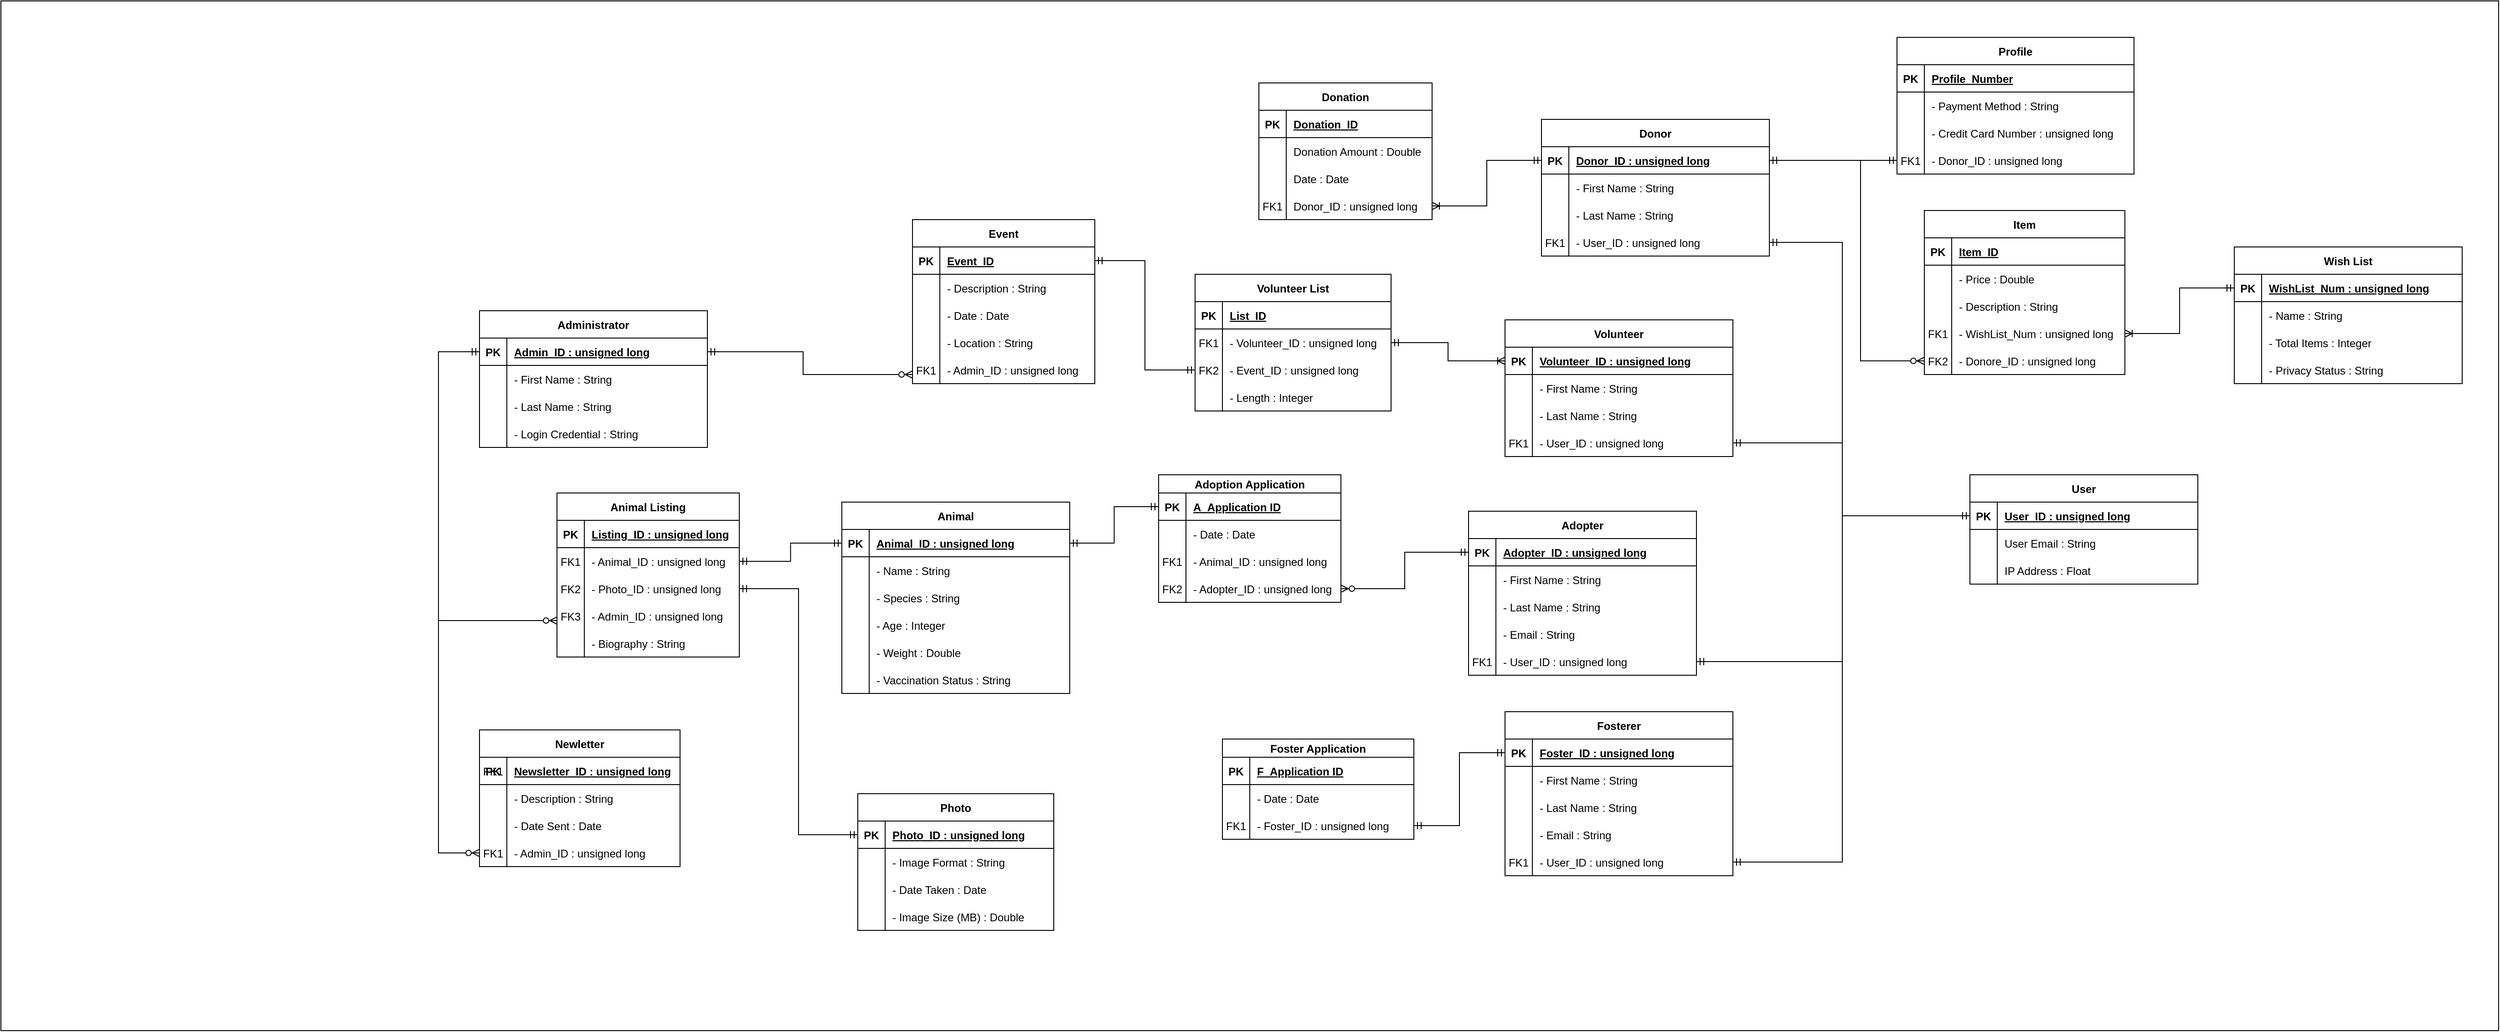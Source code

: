 <mxfile version="20.8.16" type="google"><diagram id="R2lEEEUBdFMjLlhIrx00" name="Page-1"><mxGraphModel grid="1" page="1" gridSize="10" guides="1" tooltips="1" connect="1" arrows="1" fold="1" pageScale="1" pageWidth="850" pageHeight="1100" math="0" shadow="0" extFonts="Permanent Marker^https://fonts.googleapis.com/css?family=Permanent+Marker"><root><mxCell id="0"/><mxCell id="1" parent="0"/><mxCell id="PRSsbyyIVGg1oAiQLo8m-53" value="" style="rounded=0;whiteSpace=wrap;html=1;" vertex="1" parent="1"><mxGeometry x="-350" y="-20" width="2740" height="1130" as="geometry"/></mxCell><mxCell id="C-vyLk0tnHw3VtMMgP7b-2" value="User" style="shape=table;startSize=30;container=1;collapsible=1;childLayout=tableLayout;fixedRows=1;rowLines=0;fontStyle=1;align=center;resizeLast=1;" vertex="1" parent="1"><mxGeometry x="1810" y="500" width="250" height="120" as="geometry"/></mxCell><mxCell id="C-vyLk0tnHw3VtMMgP7b-3" value="" style="shape=partialRectangle;collapsible=0;dropTarget=0;pointerEvents=0;fillColor=none;points=[[0,0.5],[1,0.5]];portConstraint=eastwest;top=0;left=0;right=0;bottom=1;" vertex="1" parent="C-vyLk0tnHw3VtMMgP7b-2"><mxGeometry y="30" width="250" height="30" as="geometry"/></mxCell><mxCell id="C-vyLk0tnHw3VtMMgP7b-4" value="PK" style="shape=partialRectangle;overflow=hidden;connectable=0;fillColor=none;top=0;left=0;bottom=0;right=0;fontStyle=1;" vertex="1" parent="C-vyLk0tnHw3VtMMgP7b-3"><mxGeometry width="30" height="30" as="geometry"><mxRectangle width="30" height="30" as="alternateBounds"/></mxGeometry></mxCell><mxCell id="C-vyLk0tnHw3VtMMgP7b-5" value="User_ID : unsigned long" style="shape=partialRectangle;overflow=hidden;connectable=0;fillColor=none;top=0;left=0;bottom=0;right=0;align=left;spacingLeft=6;fontStyle=5;" vertex="1" parent="C-vyLk0tnHw3VtMMgP7b-3"><mxGeometry x="30" width="220" height="30" as="geometry"><mxRectangle width="220" height="30" as="alternateBounds"/></mxGeometry></mxCell><mxCell id="C-vyLk0tnHw3VtMMgP7b-6" value="" style="shape=partialRectangle;collapsible=0;dropTarget=0;pointerEvents=0;fillColor=none;points=[[0,0.5],[1,0.5]];portConstraint=eastwest;top=0;left=0;right=0;bottom=0;" vertex="1" parent="C-vyLk0tnHw3VtMMgP7b-2"><mxGeometry y="60" width="250" height="30" as="geometry"/></mxCell><mxCell id="C-vyLk0tnHw3VtMMgP7b-7" value="" style="shape=partialRectangle;overflow=hidden;connectable=0;fillColor=none;top=0;left=0;bottom=0;right=0;" vertex="1" parent="C-vyLk0tnHw3VtMMgP7b-6"><mxGeometry width="30" height="30" as="geometry"><mxRectangle width="30" height="30" as="alternateBounds"/></mxGeometry></mxCell><mxCell id="C-vyLk0tnHw3VtMMgP7b-8" value="User Email : String" style="shape=partialRectangle;overflow=hidden;connectable=0;fillColor=none;top=0;left=0;bottom=0;right=0;align=left;spacingLeft=6;" vertex="1" parent="C-vyLk0tnHw3VtMMgP7b-6"><mxGeometry x="30" width="220" height="30" as="geometry"><mxRectangle width="220" height="30" as="alternateBounds"/></mxGeometry></mxCell><mxCell id="C-vyLk0tnHw3VtMMgP7b-9" value="" style="shape=partialRectangle;collapsible=0;dropTarget=0;pointerEvents=0;fillColor=none;points=[[0,0.5],[1,0.5]];portConstraint=eastwest;top=0;left=0;right=0;bottom=0;" vertex="1" parent="C-vyLk0tnHw3VtMMgP7b-2"><mxGeometry y="90" width="250" height="30" as="geometry"/></mxCell><mxCell id="C-vyLk0tnHw3VtMMgP7b-10" value="" style="shape=partialRectangle;overflow=hidden;connectable=0;fillColor=none;top=0;left=0;bottom=0;right=0;" vertex="1" parent="C-vyLk0tnHw3VtMMgP7b-9"><mxGeometry width="30" height="30" as="geometry"><mxRectangle width="30" height="30" as="alternateBounds"/></mxGeometry></mxCell><mxCell id="C-vyLk0tnHw3VtMMgP7b-11" value="IP Address : Float" style="shape=partialRectangle;overflow=hidden;connectable=0;fillColor=none;top=0;left=0;bottom=0;right=0;align=left;spacingLeft=6;" vertex="1" parent="C-vyLk0tnHw3VtMMgP7b-9"><mxGeometry x="30" width="220" height="30" as="geometry"><mxRectangle width="220" height="30" as="alternateBounds"/></mxGeometry></mxCell><mxCell id="C-vyLk0tnHw3VtMMgP7b-13" value="Volunteer" style="shape=table;startSize=30;container=1;collapsible=1;childLayout=tableLayout;fixedRows=1;rowLines=0;fontStyle=1;align=center;resizeLast=1;" vertex="1" parent="1"><mxGeometry x="1300" y="330" width="250" height="150" as="geometry"/></mxCell><mxCell id="C-vyLk0tnHw3VtMMgP7b-14" value="" style="shape=partialRectangle;collapsible=0;dropTarget=0;pointerEvents=0;fillColor=none;points=[[0,0.5],[1,0.5]];portConstraint=eastwest;top=0;left=0;right=0;bottom=1;" vertex="1" parent="C-vyLk0tnHw3VtMMgP7b-13"><mxGeometry y="30" width="250" height="30" as="geometry"/></mxCell><mxCell id="C-vyLk0tnHw3VtMMgP7b-15" value="PK" style="shape=partialRectangle;overflow=hidden;connectable=0;fillColor=none;top=0;left=0;bottom=0;right=0;fontStyle=1;" vertex="1" parent="C-vyLk0tnHw3VtMMgP7b-14"><mxGeometry width="30" height="30" as="geometry"><mxRectangle width="30" height="30" as="alternateBounds"/></mxGeometry></mxCell><mxCell id="C-vyLk0tnHw3VtMMgP7b-16" value="Volunteer_ID : unsigned long" style="shape=partialRectangle;overflow=hidden;connectable=0;fillColor=none;top=0;left=0;bottom=0;right=0;align=left;spacingLeft=6;fontStyle=5;" vertex="1" parent="C-vyLk0tnHw3VtMMgP7b-14"><mxGeometry x="30" width="220" height="30" as="geometry"><mxRectangle width="220" height="30" as="alternateBounds"/></mxGeometry></mxCell><mxCell id="C-vyLk0tnHw3VtMMgP7b-17" value="" style="shape=partialRectangle;collapsible=0;dropTarget=0;pointerEvents=0;fillColor=none;points=[[0,0.5],[1,0.5]];portConstraint=eastwest;top=0;left=0;right=0;bottom=0;" vertex="1" parent="C-vyLk0tnHw3VtMMgP7b-13"><mxGeometry y="60" width="250" height="30" as="geometry"/></mxCell><mxCell id="C-vyLk0tnHw3VtMMgP7b-18" value="" style="shape=partialRectangle;overflow=hidden;connectable=0;fillColor=none;top=0;left=0;bottom=0;right=0;" vertex="1" parent="C-vyLk0tnHw3VtMMgP7b-17"><mxGeometry width="30" height="30" as="geometry"><mxRectangle width="30" height="30" as="alternateBounds"/></mxGeometry></mxCell><mxCell id="C-vyLk0tnHw3VtMMgP7b-19" value="- First Name : String" style="shape=partialRectangle;overflow=hidden;connectable=0;fillColor=none;top=0;left=0;bottom=0;right=0;align=left;spacingLeft=6;" vertex="1" parent="C-vyLk0tnHw3VtMMgP7b-17"><mxGeometry x="30" width="220" height="30" as="geometry"><mxRectangle width="220" height="30" as="alternateBounds"/></mxGeometry></mxCell><mxCell id="C-vyLk0tnHw3VtMMgP7b-20" value="" style="shape=partialRectangle;collapsible=0;dropTarget=0;pointerEvents=0;fillColor=none;points=[[0,0.5],[1,0.5]];portConstraint=eastwest;top=0;left=0;right=0;bottom=0;" vertex="1" parent="C-vyLk0tnHw3VtMMgP7b-13"><mxGeometry y="90" width="250" height="30" as="geometry"/></mxCell><mxCell id="C-vyLk0tnHw3VtMMgP7b-21" value="" style="shape=partialRectangle;overflow=hidden;connectable=0;fillColor=none;top=0;left=0;bottom=0;right=0;" vertex="1" parent="C-vyLk0tnHw3VtMMgP7b-20"><mxGeometry width="30" height="30" as="geometry"><mxRectangle width="30" height="30" as="alternateBounds"/></mxGeometry></mxCell><mxCell id="C-vyLk0tnHw3VtMMgP7b-22" value="- Last Name : String" style="shape=partialRectangle;overflow=hidden;connectable=0;fillColor=none;top=0;left=0;bottom=0;right=0;align=left;spacingLeft=6;" vertex="1" parent="C-vyLk0tnHw3VtMMgP7b-20"><mxGeometry x="30" width="220" height="30" as="geometry"><mxRectangle width="220" height="30" as="alternateBounds"/></mxGeometry></mxCell><mxCell id="PRSsbyyIVGg1oAiQLo8m-24" value="" style="shape=tableRow;horizontal=0;startSize=0;swimlaneHead=0;swimlaneBody=0;fillColor=none;collapsible=0;dropTarget=0;points=[[0,0.5],[1,0.5]];portConstraint=eastwest;top=0;left=0;right=0;bottom=0;" vertex="1" parent="C-vyLk0tnHw3VtMMgP7b-13"><mxGeometry y="120" width="250" height="30" as="geometry"/></mxCell><mxCell id="PRSsbyyIVGg1oAiQLo8m-25" value="" style="shape=partialRectangle;connectable=0;fillColor=none;top=0;left=0;bottom=0;right=0;editable=1;overflow=hidden;" vertex="1" parent="PRSsbyyIVGg1oAiQLo8m-24"><mxGeometry width="30" height="30" as="geometry"><mxRectangle width="30" height="30" as="alternateBounds"/></mxGeometry></mxCell><mxCell id="PRSsbyyIVGg1oAiQLo8m-26" value="- User_ID : unsigned long" style="shape=partialRectangle;connectable=0;fillColor=none;top=0;left=0;bottom=0;right=0;align=left;spacingLeft=6;overflow=hidden;" vertex="1" parent="PRSsbyyIVGg1oAiQLo8m-24"><mxGeometry x="30" width="220" height="30" as="geometry"><mxRectangle width="220" height="30" as="alternateBounds"/></mxGeometry></mxCell><mxCell id="C-vyLk0tnHw3VtMMgP7b-23" value="Administrator" style="shape=table;startSize=30;container=1;collapsible=1;childLayout=tableLayout;fixedRows=1;rowLines=0;fontStyle=1;align=center;resizeLast=1;" vertex="1" parent="1"><mxGeometry x="175" y="320" width="250" height="150" as="geometry"/></mxCell><mxCell id="C-vyLk0tnHw3VtMMgP7b-24" value="" style="shape=partialRectangle;collapsible=0;dropTarget=0;pointerEvents=0;fillColor=none;points=[[0,0.5],[1,0.5]];portConstraint=eastwest;top=0;left=0;right=0;bottom=1;" vertex="1" parent="C-vyLk0tnHw3VtMMgP7b-23"><mxGeometry y="30" width="250" height="30" as="geometry"/></mxCell><mxCell id="C-vyLk0tnHw3VtMMgP7b-25" value="PK" style="shape=partialRectangle;overflow=hidden;connectable=0;fillColor=none;top=0;left=0;bottom=0;right=0;fontStyle=1;" vertex="1" parent="C-vyLk0tnHw3VtMMgP7b-24"><mxGeometry width="30" height="30" as="geometry"><mxRectangle width="30" height="30" as="alternateBounds"/></mxGeometry></mxCell><mxCell id="C-vyLk0tnHw3VtMMgP7b-26" value="Admin_ID : unsigned long" style="shape=partialRectangle;overflow=hidden;connectable=0;fillColor=none;top=0;left=0;bottom=0;right=0;align=left;spacingLeft=6;fontStyle=5;" vertex="1" parent="C-vyLk0tnHw3VtMMgP7b-24"><mxGeometry x="30" width="220" height="30" as="geometry"><mxRectangle width="220" height="30" as="alternateBounds"/></mxGeometry></mxCell><mxCell id="C-vyLk0tnHw3VtMMgP7b-27" value="" style="shape=partialRectangle;collapsible=0;dropTarget=0;pointerEvents=0;fillColor=none;points=[[0,0.5],[1,0.5]];portConstraint=eastwest;top=0;left=0;right=0;bottom=0;" vertex="1" parent="C-vyLk0tnHw3VtMMgP7b-23"><mxGeometry y="60" width="250" height="30" as="geometry"/></mxCell><mxCell id="C-vyLk0tnHw3VtMMgP7b-28" value="" style="shape=partialRectangle;overflow=hidden;connectable=0;fillColor=none;top=0;left=0;bottom=0;right=0;" vertex="1" parent="C-vyLk0tnHw3VtMMgP7b-27"><mxGeometry width="30" height="30" as="geometry"><mxRectangle width="30" height="30" as="alternateBounds"/></mxGeometry></mxCell><mxCell id="C-vyLk0tnHw3VtMMgP7b-29" value="- First Name : String" style="shape=partialRectangle;overflow=hidden;connectable=0;fillColor=none;top=0;left=0;bottom=0;right=0;align=left;spacingLeft=6;" vertex="1" parent="C-vyLk0tnHw3VtMMgP7b-27"><mxGeometry x="30" width="220" height="30" as="geometry"><mxRectangle width="220" height="30" as="alternateBounds"/></mxGeometry></mxCell><mxCell id="rAlOziiy7cBZF9GPozKL-36" value="" style="shape=tableRow;horizontal=0;startSize=0;swimlaneHead=0;swimlaneBody=0;fillColor=none;collapsible=0;dropTarget=0;points=[[0,0.5],[1,0.5]];portConstraint=eastwest;top=0;left=0;right=0;bottom=0;" vertex="1" parent="C-vyLk0tnHw3VtMMgP7b-23"><mxGeometry y="90" width="250" height="30" as="geometry"/></mxCell><mxCell id="rAlOziiy7cBZF9GPozKL-37" value="" style="shape=partialRectangle;connectable=0;fillColor=none;top=0;left=0;bottom=0;right=0;editable=1;overflow=hidden;" vertex="1" parent="rAlOziiy7cBZF9GPozKL-36"><mxGeometry width="30" height="30" as="geometry"><mxRectangle width="30" height="30" as="alternateBounds"/></mxGeometry></mxCell><mxCell id="rAlOziiy7cBZF9GPozKL-38" value="- Last Name : String" style="shape=partialRectangle;connectable=0;fillColor=none;top=0;left=0;bottom=0;right=0;align=left;spacingLeft=6;overflow=hidden;" vertex="1" parent="rAlOziiy7cBZF9GPozKL-36"><mxGeometry x="30" width="220" height="30" as="geometry"><mxRectangle width="220" height="30" as="alternateBounds"/></mxGeometry></mxCell><mxCell id="PRSsbyyIVGg1oAiQLo8m-50" value="" style="shape=tableRow;horizontal=0;startSize=0;swimlaneHead=0;swimlaneBody=0;fillColor=none;collapsible=0;dropTarget=0;points=[[0,0.5],[1,0.5]];portConstraint=eastwest;top=0;left=0;right=0;bottom=0;" vertex="1" parent="C-vyLk0tnHw3VtMMgP7b-23"><mxGeometry y="120" width="250" height="30" as="geometry"/></mxCell><mxCell id="PRSsbyyIVGg1oAiQLo8m-51" value="" style="shape=partialRectangle;connectable=0;fillColor=none;top=0;left=0;bottom=0;right=0;editable=1;overflow=hidden;" vertex="1" parent="PRSsbyyIVGg1oAiQLo8m-50"><mxGeometry width="30" height="30" as="geometry"><mxRectangle width="30" height="30" as="alternateBounds"/></mxGeometry></mxCell><mxCell id="PRSsbyyIVGg1oAiQLo8m-52" value="- Login Credential : String" style="shape=partialRectangle;connectable=0;fillColor=none;top=0;left=0;bottom=0;right=0;align=left;spacingLeft=6;overflow=hidden;" vertex="1" parent="PRSsbyyIVGg1oAiQLo8m-50"><mxGeometry x="30" width="220" height="30" as="geometry"><mxRectangle width="220" height="30" as="alternateBounds"/></mxGeometry></mxCell><mxCell id="rAlOziiy7cBZF9GPozKL-1" value="Animal" style="shape=table;startSize=30;container=1;collapsible=1;childLayout=tableLayout;fixedRows=1;rowLines=0;fontStyle=1;align=center;resizeLast=1;" vertex="1" parent="1"><mxGeometry x="572.5" y="530" width="250" height="210" as="geometry"/></mxCell><mxCell id="rAlOziiy7cBZF9GPozKL-2" value="" style="shape=partialRectangle;collapsible=0;dropTarget=0;pointerEvents=0;fillColor=none;points=[[0,0.5],[1,0.5]];portConstraint=eastwest;top=0;left=0;right=0;bottom=1;" vertex="1" parent="rAlOziiy7cBZF9GPozKL-1"><mxGeometry y="30" width="250" height="30" as="geometry"/></mxCell><mxCell id="rAlOziiy7cBZF9GPozKL-3" value="PK" style="shape=partialRectangle;overflow=hidden;connectable=0;fillColor=none;top=0;left=0;bottom=0;right=0;fontStyle=1;" vertex="1" parent="rAlOziiy7cBZF9GPozKL-2"><mxGeometry width="30" height="30" as="geometry"><mxRectangle width="30" height="30" as="alternateBounds"/></mxGeometry></mxCell><mxCell id="rAlOziiy7cBZF9GPozKL-4" value="Animal_ID : unsigned long" style="shape=partialRectangle;overflow=hidden;connectable=0;fillColor=none;top=0;left=0;bottom=0;right=0;align=left;spacingLeft=6;fontStyle=5;" vertex="1" parent="rAlOziiy7cBZF9GPozKL-2"><mxGeometry x="30" width="220" height="30" as="geometry"><mxRectangle width="220" height="30" as="alternateBounds"/></mxGeometry></mxCell><mxCell id="rAlOziiy7cBZF9GPozKL-5" value="" style="shape=partialRectangle;collapsible=0;dropTarget=0;pointerEvents=0;fillColor=none;points=[[0,0.5],[1,0.5]];portConstraint=eastwest;top=0;left=0;right=0;bottom=0;" vertex="1" parent="rAlOziiy7cBZF9GPozKL-1"><mxGeometry y="60" width="250" height="30" as="geometry"/></mxCell><mxCell id="rAlOziiy7cBZF9GPozKL-6" value="" style="shape=partialRectangle;overflow=hidden;connectable=0;fillColor=none;top=0;left=0;bottom=0;right=0;" vertex="1" parent="rAlOziiy7cBZF9GPozKL-5"><mxGeometry width="30" height="30" as="geometry"><mxRectangle width="30" height="30" as="alternateBounds"/></mxGeometry></mxCell><mxCell id="rAlOziiy7cBZF9GPozKL-7" value="- Name : String" style="shape=partialRectangle;overflow=hidden;connectable=0;fillColor=none;top=0;left=0;bottom=0;right=0;align=left;spacingLeft=6;" vertex="1" parent="rAlOziiy7cBZF9GPozKL-5"><mxGeometry x="30" width="220" height="30" as="geometry"><mxRectangle width="220" height="30" as="alternateBounds"/></mxGeometry></mxCell><mxCell id="rAlOziiy7cBZF9GPozKL-56" value="" style="shape=tableRow;horizontal=0;startSize=0;swimlaneHead=0;swimlaneBody=0;fillColor=none;collapsible=0;dropTarget=0;points=[[0,0.5],[1,0.5]];portConstraint=eastwest;top=0;left=0;right=0;bottom=0;" vertex="1" parent="rAlOziiy7cBZF9GPozKL-1"><mxGeometry y="90" width="250" height="30" as="geometry"/></mxCell><mxCell id="rAlOziiy7cBZF9GPozKL-57" value="" style="shape=partialRectangle;connectable=0;fillColor=none;top=0;left=0;bottom=0;right=0;editable=1;overflow=hidden;" vertex="1" parent="rAlOziiy7cBZF9GPozKL-56"><mxGeometry width="30" height="30" as="geometry"><mxRectangle width="30" height="30" as="alternateBounds"/></mxGeometry></mxCell><mxCell id="rAlOziiy7cBZF9GPozKL-58" value="- Species : String" style="shape=partialRectangle;connectable=0;fillColor=none;top=0;left=0;bottom=0;right=0;align=left;spacingLeft=6;overflow=hidden;" vertex="1" parent="rAlOziiy7cBZF9GPozKL-56"><mxGeometry x="30" width="220" height="30" as="geometry"><mxRectangle width="220" height="30" as="alternateBounds"/></mxGeometry></mxCell><mxCell id="rAlOziiy7cBZF9GPozKL-59" value="" style="shape=tableRow;horizontal=0;startSize=0;swimlaneHead=0;swimlaneBody=0;fillColor=none;collapsible=0;dropTarget=0;points=[[0,0.5],[1,0.5]];portConstraint=eastwest;top=0;left=0;right=0;bottom=0;" vertex="1" parent="rAlOziiy7cBZF9GPozKL-1"><mxGeometry y="120" width="250" height="30" as="geometry"/></mxCell><mxCell id="rAlOziiy7cBZF9GPozKL-60" value="" style="shape=partialRectangle;connectable=0;fillColor=none;top=0;left=0;bottom=0;right=0;editable=1;overflow=hidden;" vertex="1" parent="rAlOziiy7cBZF9GPozKL-59"><mxGeometry width="30" height="30" as="geometry"><mxRectangle width="30" height="30" as="alternateBounds"/></mxGeometry></mxCell><mxCell id="rAlOziiy7cBZF9GPozKL-61" value="- Age : Integer" style="shape=partialRectangle;connectable=0;fillColor=none;top=0;left=0;bottom=0;right=0;align=left;spacingLeft=6;overflow=hidden;" vertex="1" parent="rAlOziiy7cBZF9GPozKL-59"><mxGeometry x="30" width="220" height="30" as="geometry"><mxRectangle width="220" height="30" as="alternateBounds"/></mxGeometry></mxCell><mxCell id="rAlOziiy7cBZF9GPozKL-62" value="" style="shape=tableRow;horizontal=0;startSize=0;swimlaneHead=0;swimlaneBody=0;fillColor=none;collapsible=0;dropTarget=0;points=[[0,0.5],[1,0.5]];portConstraint=eastwest;top=0;left=0;right=0;bottom=0;" vertex="1" parent="rAlOziiy7cBZF9GPozKL-1"><mxGeometry y="150" width="250" height="30" as="geometry"/></mxCell><mxCell id="rAlOziiy7cBZF9GPozKL-63" value="" style="shape=partialRectangle;connectable=0;fillColor=none;top=0;left=0;bottom=0;right=0;editable=1;overflow=hidden;" vertex="1" parent="rAlOziiy7cBZF9GPozKL-62"><mxGeometry width="30" height="30" as="geometry"><mxRectangle width="30" height="30" as="alternateBounds"/></mxGeometry></mxCell><mxCell id="rAlOziiy7cBZF9GPozKL-64" value="- Weight : Double" style="shape=partialRectangle;connectable=0;fillColor=none;top=0;left=0;bottom=0;right=0;align=left;spacingLeft=6;overflow=hidden;" vertex="1" parent="rAlOziiy7cBZF9GPozKL-62"><mxGeometry x="30" width="220" height="30" as="geometry"><mxRectangle width="220" height="30" as="alternateBounds"/></mxGeometry></mxCell><mxCell id="PRSsbyyIVGg1oAiQLo8m-13" value="" style="shape=tableRow;horizontal=0;startSize=0;swimlaneHead=0;swimlaneBody=0;fillColor=none;collapsible=0;dropTarget=0;points=[[0,0.5],[1,0.5]];portConstraint=eastwest;top=0;left=0;right=0;bottom=0;" vertex="1" parent="rAlOziiy7cBZF9GPozKL-1"><mxGeometry y="180" width="250" height="30" as="geometry"/></mxCell><mxCell id="PRSsbyyIVGg1oAiQLo8m-14" value="" style="shape=partialRectangle;connectable=0;fillColor=none;top=0;left=0;bottom=0;right=0;editable=1;overflow=hidden;" vertex="1" parent="PRSsbyyIVGg1oAiQLo8m-13"><mxGeometry width="30" height="30" as="geometry"><mxRectangle width="30" height="30" as="alternateBounds"/></mxGeometry></mxCell><mxCell id="PRSsbyyIVGg1oAiQLo8m-15" value="- Vaccination Status : String" style="shape=partialRectangle;connectable=0;fillColor=none;top=0;left=0;bottom=0;right=0;align=left;spacingLeft=6;overflow=hidden;" vertex="1" parent="PRSsbyyIVGg1oAiQLo8m-13"><mxGeometry x="30" width="220" height="30" as="geometry"><mxRectangle width="220" height="30" as="alternateBounds"/></mxGeometry></mxCell><mxCell id="rAlOziiy7cBZF9GPozKL-8" value="Wish List" style="shape=table;startSize=30;container=1;collapsible=1;childLayout=tableLayout;fixedRows=1;rowLines=0;fontStyle=1;align=center;resizeLast=1;" vertex="1" parent="1"><mxGeometry x="2100" y="250" width="250" height="150" as="geometry"/></mxCell><mxCell id="rAlOziiy7cBZF9GPozKL-9" value="" style="shape=partialRectangle;collapsible=0;dropTarget=0;pointerEvents=0;fillColor=none;points=[[0,0.5],[1,0.5]];portConstraint=eastwest;top=0;left=0;right=0;bottom=1;" vertex="1" parent="rAlOziiy7cBZF9GPozKL-8"><mxGeometry y="30" width="250" height="30" as="geometry"/></mxCell><mxCell id="rAlOziiy7cBZF9GPozKL-10" value="PK" style="shape=partialRectangle;overflow=hidden;connectable=0;fillColor=none;top=0;left=0;bottom=0;right=0;fontStyle=1;" vertex="1" parent="rAlOziiy7cBZF9GPozKL-9"><mxGeometry width="30" height="30" as="geometry"><mxRectangle width="30" height="30" as="alternateBounds"/></mxGeometry></mxCell><mxCell id="rAlOziiy7cBZF9GPozKL-11" value="WishList_Num : unsigned long" style="shape=partialRectangle;overflow=hidden;connectable=0;fillColor=none;top=0;left=0;bottom=0;right=0;align=left;spacingLeft=6;fontStyle=5;" vertex="1" parent="rAlOziiy7cBZF9GPozKL-9"><mxGeometry x="30" width="220" height="30" as="geometry"><mxRectangle width="220" height="30" as="alternateBounds"/></mxGeometry></mxCell><mxCell id="rAlOziiy7cBZF9GPozKL-12" value="" style="shape=partialRectangle;collapsible=0;dropTarget=0;pointerEvents=0;fillColor=none;points=[[0,0.5],[1,0.5]];portConstraint=eastwest;top=0;left=0;right=0;bottom=0;" vertex="1" parent="rAlOziiy7cBZF9GPozKL-8"><mxGeometry y="60" width="250" height="30" as="geometry"/></mxCell><mxCell id="rAlOziiy7cBZF9GPozKL-13" value="" style="shape=partialRectangle;overflow=hidden;connectable=0;fillColor=none;top=0;left=0;bottom=0;right=0;" vertex="1" parent="rAlOziiy7cBZF9GPozKL-12"><mxGeometry width="30" height="30" as="geometry"><mxRectangle width="30" height="30" as="alternateBounds"/></mxGeometry></mxCell><mxCell id="rAlOziiy7cBZF9GPozKL-14" value="- Name : String" style="shape=partialRectangle;overflow=hidden;connectable=0;fillColor=none;top=0;left=0;bottom=0;right=0;align=left;spacingLeft=6;" vertex="1" parent="rAlOziiy7cBZF9GPozKL-12"><mxGeometry x="30" width="220" height="30" as="geometry"><mxRectangle width="220" height="30" as="alternateBounds"/></mxGeometry></mxCell><mxCell id="rAlOziiy7cBZF9GPozKL-50" value="" style="shape=tableRow;horizontal=0;startSize=0;swimlaneHead=0;swimlaneBody=0;fillColor=none;collapsible=0;dropTarget=0;points=[[0,0.5],[1,0.5]];portConstraint=eastwest;top=0;left=0;right=0;bottom=0;" vertex="1" parent="rAlOziiy7cBZF9GPozKL-8"><mxGeometry y="90" width="250" height="30" as="geometry"/></mxCell><mxCell id="rAlOziiy7cBZF9GPozKL-51" value="" style="shape=partialRectangle;connectable=0;fillColor=none;top=0;left=0;bottom=0;right=0;editable=1;overflow=hidden;" vertex="1" parent="rAlOziiy7cBZF9GPozKL-50"><mxGeometry width="30" height="30" as="geometry"><mxRectangle width="30" height="30" as="alternateBounds"/></mxGeometry></mxCell><mxCell id="rAlOziiy7cBZF9GPozKL-52" value="- Total Items : Integer " style="shape=partialRectangle;connectable=0;fillColor=none;top=0;left=0;bottom=0;right=0;align=left;spacingLeft=6;overflow=hidden;" vertex="1" parent="rAlOziiy7cBZF9GPozKL-50"><mxGeometry x="30" width="220" height="30" as="geometry"><mxRectangle width="220" height="30" as="alternateBounds"/></mxGeometry></mxCell><mxCell id="rAlOziiy7cBZF9GPozKL-53" value="" style="shape=tableRow;horizontal=0;startSize=0;swimlaneHead=0;swimlaneBody=0;fillColor=none;collapsible=0;dropTarget=0;points=[[0,0.5],[1,0.5]];portConstraint=eastwest;top=0;left=0;right=0;bottom=0;" vertex="1" parent="rAlOziiy7cBZF9GPozKL-8"><mxGeometry y="120" width="250" height="30" as="geometry"/></mxCell><mxCell id="rAlOziiy7cBZF9GPozKL-54" value="" style="shape=partialRectangle;connectable=0;fillColor=none;top=0;left=0;bottom=0;right=0;editable=1;overflow=hidden;" vertex="1" parent="rAlOziiy7cBZF9GPozKL-53"><mxGeometry width="30" height="30" as="geometry"><mxRectangle width="30" height="30" as="alternateBounds"/></mxGeometry></mxCell><mxCell id="rAlOziiy7cBZF9GPozKL-55" value="- Privacy Status : String " style="shape=partialRectangle;connectable=0;fillColor=none;top=0;left=0;bottom=0;right=0;align=left;spacingLeft=6;overflow=hidden;" vertex="1" parent="rAlOziiy7cBZF9GPozKL-53"><mxGeometry x="30" width="220" height="30" as="geometry"><mxRectangle width="220" height="30" as="alternateBounds"/></mxGeometry></mxCell><mxCell id="rAlOziiy7cBZF9GPozKL-15" value="Donor" style="shape=table;startSize=30;container=1;collapsible=1;childLayout=tableLayout;fixedRows=1;rowLines=0;fontStyle=1;align=center;resizeLast=1;" vertex="1" parent="1"><mxGeometry x="1340" y="110" width="250" height="150" as="geometry"/></mxCell><mxCell id="rAlOziiy7cBZF9GPozKL-16" value="" style="shape=partialRectangle;collapsible=0;dropTarget=0;pointerEvents=0;fillColor=none;points=[[0,0.5],[1,0.5]];portConstraint=eastwest;top=0;left=0;right=0;bottom=1;" vertex="1" parent="rAlOziiy7cBZF9GPozKL-15"><mxGeometry y="30" width="250" height="30" as="geometry"/></mxCell><mxCell id="rAlOziiy7cBZF9GPozKL-17" value="PK" style="shape=partialRectangle;overflow=hidden;connectable=0;fillColor=none;top=0;left=0;bottom=0;right=0;fontStyle=1;" vertex="1" parent="rAlOziiy7cBZF9GPozKL-16"><mxGeometry width="30" height="30" as="geometry"><mxRectangle width="30" height="30" as="alternateBounds"/></mxGeometry></mxCell><mxCell id="rAlOziiy7cBZF9GPozKL-18" value="Donor_ID : unsigned long" style="shape=partialRectangle;overflow=hidden;connectable=0;fillColor=none;top=0;left=0;bottom=0;right=0;align=left;spacingLeft=6;fontStyle=5;" vertex="1" parent="rAlOziiy7cBZF9GPozKL-16"><mxGeometry x="30" width="220" height="30" as="geometry"><mxRectangle width="220" height="30" as="alternateBounds"/></mxGeometry></mxCell><mxCell id="rAlOziiy7cBZF9GPozKL-19" value="" style="shape=partialRectangle;collapsible=0;dropTarget=0;pointerEvents=0;fillColor=none;points=[[0,0.5],[1,0.5]];portConstraint=eastwest;top=0;left=0;right=0;bottom=0;" vertex="1" parent="rAlOziiy7cBZF9GPozKL-15"><mxGeometry y="60" width="250" height="30" as="geometry"/></mxCell><mxCell id="rAlOziiy7cBZF9GPozKL-20" value="" style="shape=partialRectangle;overflow=hidden;connectable=0;fillColor=none;top=0;left=0;bottom=0;right=0;" vertex="1" parent="rAlOziiy7cBZF9GPozKL-19"><mxGeometry width="30" height="30" as="geometry"><mxRectangle width="30" height="30" as="alternateBounds"/></mxGeometry></mxCell><mxCell id="rAlOziiy7cBZF9GPozKL-21" value="- First Name : String" style="shape=partialRectangle;overflow=hidden;connectable=0;fillColor=none;top=0;left=0;bottom=0;right=0;align=left;spacingLeft=6;" vertex="1" parent="rAlOziiy7cBZF9GPozKL-19"><mxGeometry x="30" width="220" height="30" as="geometry"><mxRectangle width="220" height="30" as="alternateBounds"/></mxGeometry></mxCell><mxCell id="rAlOziiy7cBZF9GPozKL-47" value="" style="shape=tableRow;horizontal=0;startSize=0;swimlaneHead=0;swimlaneBody=0;fillColor=none;collapsible=0;dropTarget=0;points=[[0,0.5],[1,0.5]];portConstraint=eastwest;top=0;left=0;right=0;bottom=0;" vertex="1" parent="rAlOziiy7cBZF9GPozKL-15"><mxGeometry y="90" width="250" height="30" as="geometry"/></mxCell><mxCell id="rAlOziiy7cBZF9GPozKL-48" value="" style="shape=partialRectangle;connectable=0;fillColor=none;top=0;left=0;bottom=0;right=0;editable=1;overflow=hidden;" vertex="1" parent="rAlOziiy7cBZF9GPozKL-47"><mxGeometry width="30" height="30" as="geometry"><mxRectangle width="30" height="30" as="alternateBounds"/></mxGeometry></mxCell><mxCell id="rAlOziiy7cBZF9GPozKL-49" value="- Last Name : String" style="shape=partialRectangle;connectable=0;fillColor=none;top=0;left=0;bottom=0;right=0;align=left;spacingLeft=6;overflow=hidden;" vertex="1" parent="rAlOziiy7cBZF9GPozKL-47"><mxGeometry x="30" width="220" height="30" as="geometry"><mxRectangle width="220" height="30" as="alternateBounds"/></mxGeometry></mxCell><mxCell id="PRSsbyyIVGg1oAiQLo8m-30" value="" style="shape=tableRow;horizontal=0;startSize=0;swimlaneHead=0;swimlaneBody=0;fillColor=none;collapsible=0;dropTarget=0;points=[[0,0.5],[1,0.5]];portConstraint=eastwest;top=0;left=0;right=0;bottom=0;" vertex="1" parent="rAlOziiy7cBZF9GPozKL-15"><mxGeometry y="120" width="250" height="30" as="geometry"/></mxCell><mxCell id="PRSsbyyIVGg1oAiQLo8m-31" value="" style="shape=partialRectangle;connectable=0;fillColor=none;top=0;left=0;bottom=0;right=0;editable=1;overflow=hidden;" vertex="1" parent="PRSsbyyIVGg1oAiQLo8m-30"><mxGeometry width="30" height="30" as="geometry"><mxRectangle width="30" height="30" as="alternateBounds"/></mxGeometry></mxCell><mxCell id="PRSsbyyIVGg1oAiQLo8m-32" value="- User_ID : unsigned long" style="shape=partialRectangle;connectable=0;fillColor=none;top=0;left=0;bottom=0;right=0;align=left;spacingLeft=6;overflow=hidden;" vertex="1" parent="PRSsbyyIVGg1oAiQLo8m-30"><mxGeometry x="30" width="220" height="30" as="geometry"><mxRectangle width="220" height="30" as="alternateBounds"/></mxGeometry></mxCell><mxCell id="rAlOziiy7cBZF9GPozKL-22" value="Adopter" style="shape=table;startSize=30;container=1;collapsible=1;childLayout=tableLayout;fixedRows=1;rowLines=0;fontStyle=1;align=center;resizeLast=1;" vertex="1" parent="1"><mxGeometry x="1260" y="540" width="250" height="180" as="geometry"/></mxCell><mxCell id="rAlOziiy7cBZF9GPozKL-23" value="" style="shape=partialRectangle;collapsible=0;dropTarget=0;pointerEvents=0;fillColor=none;points=[[0,0.5],[1,0.5]];portConstraint=eastwest;top=0;left=0;right=0;bottom=1;" vertex="1" parent="rAlOziiy7cBZF9GPozKL-22"><mxGeometry y="30" width="250" height="30" as="geometry"/></mxCell><mxCell id="rAlOziiy7cBZF9GPozKL-24" value="PK" style="shape=partialRectangle;overflow=hidden;connectable=0;fillColor=none;top=0;left=0;bottom=0;right=0;fontStyle=1;" vertex="1" parent="rAlOziiy7cBZF9GPozKL-23"><mxGeometry width="30" height="30" as="geometry"><mxRectangle width="30" height="30" as="alternateBounds"/></mxGeometry></mxCell><mxCell id="rAlOziiy7cBZF9GPozKL-25" value="Adopter_ID : unsigned long" style="shape=partialRectangle;overflow=hidden;connectable=0;fillColor=none;top=0;left=0;bottom=0;right=0;align=left;spacingLeft=6;fontStyle=5;" vertex="1" parent="rAlOziiy7cBZF9GPozKL-23"><mxGeometry x="30" width="220" height="30" as="geometry"><mxRectangle width="220" height="30" as="alternateBounds"/></mxGeometry></mxCell><mxCell id="rAlOziiy7cBZF9GPozKL-26" value="" style="shape=partialRectangle;collapsible=0;dropTarget=0;pointerEvents=0;fillColor=none;points=[[0,0.5],[1,0.5]];portConstraint=eastwest;top=0;left=0;right=0;bottom=0;" vertex="1" parent="rAlOziiy7cBZF9GPozKL-22"><mxGeometry y="60" width="250" height="30" as="geometry"/></mxCell><mxCell id="rAlOziiy7cBZF9GPozKL-27" value="" style="shape=partialRectangle;overflow=hidden;connectable=0;fillColor=none;top=0;left=0;bottom=0;right=0;" vertex="1" parent="rAlOziiy7cBZF9GPozKL-26"><mxGeometry width="30" height="30" as="geometry"><mxRectangle width="30" height="30" as="alternateBounds"/></mxGeometry></mxCell><mxCell id="rAlOziiy7cBZF9GPozKL-28" value="- First Name : String" style="shape=partialRectangle;overflow=hidden;connectable=0;fillColor=none;top=0;left=0;bottom=0;right=0;align=left;spacingLeft=6;" vertex="1" parent="rAlOziiy7cBZF9GPozKL-26"><mxGeometry x="30" width="220" height="30" as="geometry"><mxRectangle width="220" height="30" as="alternateBounds"/></mxGeometry></mxCell><mxCell id="rAlOziiy7cBZF9GPozKL-41" value="" style="shape=tableRow;horizontal=0;startSize=0;swimlaneHead=0;swimlaneBody=0;fillColor=none;collapsible=0;dropTarget=0;points=[[0,0.5],[1,0.5]];portConstraint=eastwest;top=0;left=0;right=0;bottom=0;" vertex="1" parent="rAlOziiy7cBZF9GPozKL-22"><mxGeometry y="90" width="250" height="30" as="geometry"/></mxCell><mxCell id="rAlOziiy7cBZF9GPozKL-42" value="" style="shape=partialRectangle;connectable=0;fillColor=none;top=0;left=0;bottom=0;right=0;editable=1;overflow=hidden;" vertex="1" parent="rAlOziiy7cBZF9GPozKL-41"><mxGeometry width="30" height="30" as="geometry"><mxRectangle width="30" height="30" as="alternateBounds"/></mxGeometry></mxCell><mxCell id="rAlOziiy7cBZF9GPozKL-43" value="- Last Name : String" style="shape=partialRectangle;connectable=0;fillColor=none;top=0;left=0;bottom=0;right=0;align=left;spacingLeft=6;overflow=hidden;" vertex="1" parent="rAlOziiy7cBZF9GPozKL-41"><mxGeometry x="30" width="220" height="30" as="geometry"><mxRectangle width="220" height="30" as="alternateBounds"/></mxGeometry></mxCell><mxCell id="NKC-M-1jUw909y9_waVm-101" value="" style="shape=tableRow;horizontal=0;startSize=0;swimlaneHead=0;swimlaneBody=0;fillColor=none;collapsible=0;dropTarget=0;points=[[0,0.5],[1,0.5]];portConstraint=eastwest;top=0;left=0;right=0;bottom=0;" vertex="1" parent="rAlOziiy7cBZF9GPozKL-22"><mxGeometry y="120" width="250" height="30" as="geometry"/></mxCell><mxCell id="NKC-M-1jUw909y9_waVm-102" value="" style="shape=partialRectangle;connectable=0;fillColor=none;top=0;left=0;bottom=0;right=0;editable=1;overflow=hidden;" vertex="1" parent="NKC-M-1jUw909y9_waVm-101"><mxGeometry width="30" height="30" as="geometry"><mxRectangle width="30" height="30" as="alternateBounds"/></mxGeometry></mxCell><mxCell id="NKC-M-1jUw909y9_waVm-103" value="- Email : String" style="shape=partialRectangle;connectable=0;fillColor=none;top=0;left=0;bottom=0;right=0;align=left;spacingLeft=6;overflow=hidden;" vertex="1" parent="NKC-M-1jUw909y9_waVm-101"><mxGeometry x="30" width="220" height="30" as="geometry"><mxRectangle width="220" height="30" as="alternateBounds"/></mxGeometry></mxCell><mxCell id="PRSsbyyIVGg1oAiQLo8m-27" value="" style="shape=tableRow;horizontal=0;startSize=0;swimlaneHead=0;swimlaneBody=0;fillColor=none;collapsible=0;dropTarget=0;points=[[0,0.5],[1,0.5]];portConstraint=eastwest;top=0;left=0;right=0;bottom=0;" vertex="1" parent="rAlOziiy7cBZF9GPozKL-22"><mxGeometry y="150" width="250" height="30" as="geometry"/></mxCell><mxCell id="PRSsbyyIVGg1oAiQLo8m-28" value="" style="shape=partialRectangle;connectable=0;fillColor=none;top=0;left=0;bottom=0;right=0;editable=1;overflow=hidden;" vertex="1" parent="PRSsbyyIVGg1oAiQLo8m-27"><mxGeometry width="30" height="30" as="geometry"><mxRectangle width="30" height="30" as="alternateBounds"/></mxGeometry></mxCell><mxCell id="PRSsbyyIVGg1oAiQLo8m-29" value="- User_ID : unsigned long" style="shape=partialRectangle;connectable=0;fillColor=none;top=0;left=0;bottom=0;right=0;align=left;spacingLeft=6;overflow=hidden;" vertex="1" parent="PRSsbyyIVGg1oAiQLo8m-27"><mxGeometry x="30" width="220" height="30" as="geometry"><mxRectangle width="220" height="30" as="alternateBounds"/></mxGeometry></mxCell><mxCell id="rAlOziiy7cBZF9GPozKL-29" value="Fosterer" style="shape=table;startSize=30;container=1;collapsible=1;childLayout=tableLayout;fixedRows=1;rowLines=0;fontStyle=1;align=center;resizeLast=1;" vertex="1" parent="1"><mxGeometry x="1300" y="760" width="250" height="180" as="geometry"/></mxCell><mxCell id="rAlOziiy7cBZF9GPozKL-30" value="" style="shape=partialRectangle;collapsible=0;dropTarget=0;pointerEvents=0;fillColor=none;points=[[0,0.5],[1,0.5]];portConstraint=eastwest;top=0;left=0;right=0;bottom=1;" vertex="1" parent="rAlOziiy7cBZF9GPozKL-29"><mxGeometry y="30" width="250" height="30" as="geometry"/></mxCell><mxCell id="rAlOziiy7cBZF9GPozKL-31" value="PK" style="shape=partialRectangle;overflow=hidden;connectable=0;fillColor=none;top=0;left=0;bottom=0;right=0;fontStyle=1;" vertex="1" parent="rAlOziiy7cBZF9GPozKL-30"><mxGeometry width="30" height="30" as="geometry"><mxRectangle width="30" height="30" as="alternateBounds"/></mxGeometry></mxCell><mxCell id="rAlOziiy7cBZF9GPozKL-32" value="Foster_ID : unsigned long" style="shape=partialRectangle;overflow=hidden;connectable=0;fillColor=none;top=0;left=0;bottom=0;right=0;align=left;spacingLeft=6;fontStyle=5;" vertex="1" parent="rAlOziiy7cBZF9GPozKL-30"><mxGeometry x="30" width="220" height="30" as="geometry"><mxRectangle width="220" height="30" as="alternateBounds"/></mxGeometry></mxCell><mxCell id="rAlOziiy7cBZF9GPozKL-33" value="" style="shape=partialRectangle;collapsible=0;dropTarget=0;pointerEvents=0;fillColor=none;points=[[0,0.5],[1,0.5]];portConstraint=eastwest;top=0;left=0;right=0;bottom=0;" vertex="1" parent="rAlOziiy7cBZF9GPozKL-29"><mxGeometry y="60" width="250" height="30" as="geometry"/></mxCell><mxCell id="rAlOziiy7cBZF9GPozKL-34" value="" style="shape=partialRectangle;overflow=hidden;connectable=0;fillColor=none;top=0;left=0;bottom=0;right=0;" vertex="1" parent="rAlOziiy7cBZF9GPozKL-33"><mxGeometry width="30" height="30" as="geometry"><mxRectangle width="30" height="30" as="alternateBounds"/></mxGeometry></mxCell><mxCell id="rAlOziiy7cBZF9GPozKL-35" value="- First Name : String" style="shape=partialRectangle;overflow=hidden;connectable=0;fillColor=none;top=0;left=0;bottom=0;right=0;align=left;spacingLeft=6;" vertex="1" parent="rAlOziiy7cBZF9GPozKL-33"><mxGeometry x="30" width="220" height="30" as="geometry"><mxRectangle width="220" height="30" as="alternateBounds"/></mxGeometry></mxCell><mxCell id="rAlOziiy7cBZF9GPozKL-44" value="" style="shape=tableRow;horizontal=0;startSize=0;swimlaneHead=0;swimlaneBody=0;fillColor=none;collapsible=0;dropTarget=0;points=[[0,0.5],[1,0.5]];portConstraint=eastwest;top=0;left=0;right=0;bottom=0;" vertex="1" parent="rAlOziiy7cBZF9GPozKL-29"><mxGeometry y="90" width="250" height="30" as="geometry"/></mxCell><mxCell id="rAlOziiy7cBZF9GPozKL-45" value="" style="shape=partialRectangle;connectable=0;fillColor=none;top=0;left=0;bottom=0;right=0;editable=1;overflow=hidden;" vertex="1" parent="rAlOziiy7cBZF9GPozKL-44"><mxGeometry width="30" height="30" as="geometry"><mxRectangle width="30" height="30" as="alternateBounds"/></mxGeometry></mxCell><mxCell id="rAlOziiy7cBZF9GPozKL-46" value="- Last Name : String" style="shape=partialRectangle;connectable=0;fillColor=none;top=0;left=0;bottom=0;right=0;align=left;spacingLeft=6;overflow=hidden;" vertex="1" parent="rAlOziiy7cBZF9GPozKL-44"><mxGeometry x="30" width="220" height="30" as="geometry"><mxRectangle width="220" height="30" as="alternateBounds"/></mxGeometry></mxCell><mxCell id="NKC-M-1jUw909y9_waVm-105" value="" style="shape=tableRow;horizontal=0;startSize=0;swimlaneHead=0;swimlaneBody=0;fillColor=none;collapsible=0;dropTarget=0;points=[[0,0.5],[1,0.5]];portConstraint=eastwest;top=0;left=0;right=0;bottom=0;" vertex="1" parent="rAlOziiy7cBZF9GPozKL-29"><mxGeometry y="120" width="250" height="30" as="geometry"/></mxCell><mxCell id="NKC-M-1jUw909y9_waVm-106" value="" style="shape=partialRectangle;connectable=0;fillColor=none;top=0;left=0;bottom=0;right=0;editable=1;overflow=hidden;" vertex="1" parent="NKC-M-1jUw909y9_waVm-105"><mxGeometry width="30" height="30" as="geometry"><mxRectangle width="30" height="30" as="alternateBounds"/></mxGeometry></mxCell><mxCell id="NKC-M-1jUw909y9_waVm-107" value="- Email : String" style="shape=partialRectangle;connectable=0;fillColor=none;top=0;left=0;bottom=0;right=0;align=left;spacingLeft=6;overflow=hidden;" vertex="1" parent="NKC-M-1jUw909y9_waVm-105"><mxGeometry x="30" width="220" height="30" as="geometry"><mxRectangle width="220" height="30" as="alternateBounds"/></mxGeometry></mxCell><mxCell id="PRSsbyyIVGg1oAiQLo8m-19" value="" style="shape=tableRow;horizontal=0;startSize=0;swimlaneHead=0;swimlaneBody=0;fillColor=none;collapsible=0;dropTarget=0;points=[[0,0.5],[1,0.5]];portConstraint=eastwest;top=0;left=0;right=0;bottom=0;" vertex="1" parent="rAlOziiy7cBZF9GPozKL-29"><mxGeometry y="150" width="250" height="30" as="geometry"/></mxCell><mxCell id="PRSsbyyIVGg1oAiQLo8m-20" value="" style="shape=partialRectangle;connectable=0;fillColor=none;top=0;left=0;bottom=0;right=0;editable=1;overflow=hidden;" vertex="1" parent="PRSsbyyIVGg1oAiQLo8m-19"><mxGeometry width="30" height="30" as="geometry"><mxRectangle width="30" height="30" as="alternateBounds"/></mxGeometry></mxCell><mxCell id="PRSsbyyIVGg1oAiQLo8m-21" value="- User_ID : unsigned long" style="shape=partialRectangle;connectable=0;fillColor=none;top=0;left=0;bottom=0;right=0;align=left;spacingLeft=6;overflow=hidden;" vertex="1" parent="PRSsbyyIVGg1oAiQLo8m-19"><mxGeometry x="30" width="220" height="30" as="geometry"><mxRectangle width="220" height="30" as="alternateBounds"/></mxGeometry></mxCell><mxCell id="rAlOziiy7cBZF9GPozKL-65" value="Profile" style="shape=table;startSize=30;container=1;collapsible=1;childLayout=tableLayout;fixedRows=1;rowLines=0;fontStyle=1;align=center;resizeLast=1;" vertex="1" parent="1"><mxGeometry x="1730" y="20" width="260" height="150" as="geometry"/></mxCell><mxCell id="rAlOziiy7cBZF9GPozKL-66" value="" style="shape=tableRow;horizontal=0;startSize=0;swimlaneHead=0;swimlaneBody=0;fillColor=none;collapsible=0;dropTarget=0;points=[[0,0.5],[1,0.5]];portConstraint=eastwest;top=0;left=0;right=0;bottom=1;" vertex="1" parent="rAlOziiy7cBZF9GPozKL-65"><mxGeometry y="30" width="260" height="30" as="geometry"/></mxCell><mxCell id="rAlOziiy7cBZF9GPozKL-67" value="PK" style="shape=partialRectangle;connectable=0;fillColor=none;top=0;left=0;bottom=0;right=0;fontStyle=1;overflow=hidden;" vertex="1" parent="rAlOziiy7cBZF9GPozKL-66"><mxGeometry width="30" height="30" as="geometry"><mxRectangle width="30" height="30" as="alternateBounds"/></mxGeometry></mxCell><mxCell id="rAlOziiy7cBZF9GPozKL-68" value="Profile_Number" style="shape=partialRectangle;connectable=0;fillColor=none;top=0;left=0;bottom=0;right=0;align=left;spacingLeft=6;fontStyle=5;overflow=hidden;" vertex="1" parent="rAlOziiy7cBZF9GPozKL-66"><mxGeometry x="30" width="230" height="30" as="geometry"><mxRectangle width="230" height="30" as="alternateBounds"/></mxGeometry></mxCell><mxCell id="rAlOziiy7cBZF9GPozKL-69" value="" style="shape=tableRow;horizontal=0;startSize=0;swimlaneHead=0;swimlaneBody=0;fillColor=none;collapsible=0;dropTarget=0;points=[[0,0.5],[1,0.5]];portConstraint=eastwest;top=0;left=0;right=0;bottom=0;" vertex="1" parent="rAlOziiy7cBZF9GPozKL-65"><mxGeometry y="60" width="260" height="30" as="geometry"/></mxCell><mxCell id="rAlOziiy7cBZF9GPozKL-70" value="" style="shape=partialRectangle;connectable=0;fillColor=none;top=0;left=0;bottom=0;right=0;editable=1;overflow=hidden;" vertex="1" parent="rAlOziiy7cBZF9GPozKL-69"><mxGeometry width="30" height="30" as="geometry"><mxRectangle width="30" height="30" as="alternateBounds"/></mxGeometry></mxCell><mxCell id="rAlOziiy7cBZF9GPozKL-71" value="- Payment Method : String" style="shape=partialRectangle;connectable=0;fillColor=none;top=0;left=0;bottom=0;right=0;align=left;spacingLeft=6;overflow=hidden;" vertex="1" parent="rAlOziiy7cBZF9GPozKL-69"><mxGeometry x="30" width="230" height="30" as="geometry"><mxRectangle width="230" height="30" as="alternateBounds"/></mxGeometry></mxCell><mxCell id="rAlOziiy7cBZF9GPozKL-72" value="" style="shape=tableRow;horizontal=0;startSize=0;swimlaneHead=0;swimlaneBody=0;fillColor=none;collapsible=0;dropTarget=0;points=[[0,0.5],[1,0.5]];portConstraint=eastwest;top=0;left=0;right=0;bottom=0;" vertex="1" parent="rAlOziiy7cBZF9GPozKL-65"><mxGeometry y="90" width="260" height="30" as="geometry"/></mxCell><mxCell id="rAlOziiy7cBZF9GPozKL-73" value="" style="shape=partialRectangle;connectable=0;fillColor=none;top=0;left=0;bottom=0;right=0;editable=1;overflow=hidden;" vertex="1" parent="rAlOziiy7cBZF9GPozKL-72"><mxGeometry width="30" height="30" as="geometry"><mxRectangle width="30" height="30" as="alternateBounds"/></mxGeometry></mxCell><mxCell id="rAlOziiy7cBZF9GPozKL-74" value="- Credit Card Number : unsigned long" style="shape=partialRectangle;connectable=0;fillColor=none;top=0;left=0;bottom=0;right=0;align=left;spacingLeft=6;overflow=hidden;" vertex="1" parent="rAlOziiy7cBZF9GPozKL-72"><mxGeometry x="30" width="230" height="30" as="geometry"><mxRectangle width="230" height="30" as="alternateBounds"/></mxGeometry></mxCell><mxCell id="rAlOziiy7cBZF9GPozKL-75" value="" style="shape=tableRow;horizontal=0;startSize=0;swimlaneHead=0;swimlaneBody=0;fillColor=none;collapsible=0;dropTarget=0;points=[[0,0.5],[1,0.5]];portConstraint=eastwest;top=0;left=0;right=0;bottom=0;" vertex="1" parent="rAlOziiy7cBZF9GPozKL-65"><mxGeometry y="120" width="260" height="30" as="geometry"/></mxCell><mxCell id="rAlOziiy7cBZF9GPozKL-76" value="" style="shape=partialRectangle;connectable=0;fillColor=none;top=0;left=0;bottom=0;right=0;editable=1;overflow=hidden;" vertex="1" parent="rAlOziiy7cBZF9GPozKL-75"><mxGeometry width="30" height="30" as="geometry"><mxRectangle width="30" height="30" as="alternateBounds"/></mxGeometry></mxCell><mxCell id="rAlOziiy7cBZF9GPozKL-77" value="- Donor_ID : unsigned long" style="shape=partialRectangle;connectable=0;fillColor=none;top=0;left=0;bottom=0;right=0;align=left;spacingLeft=6;overflow=hidden;" vertex="1" parent="rAlOziiy7cBZF9GPozKL-75"><mxGeometry x="30" width="230" height="30" as="geometry"><mxRectangle width="230" height="30" as="alternateBounds"/></mxGeometry></mxCell><mxCell id="u-ZAHsEc9mvdb-_F1jsi-1" value="Newletter" style="shape=table;startSize=30;container=1;collapsible=1;childLayout=tableLayout;fixedRows=1;rowLines=0;fontStyle=1;align=center;resizeLast=1;" vertex="1" parent="1"><mxGeometry x="175" y="780" width="220" height="150" as="geometry"/></mxCell><mxCell id="u-ZAHsEc9mvdb-_F1jsi-2" value="" style="shape=tableRow;horizontal=0;startSize=0;swimlaneHead=0;swimlaneBody=0;fillColor=none;collapsible=0;dropTarget=0;points=[[0,0.5],[1,0.5]];portConstraint=eastwest;top=0;left=0;right=0;bottom=1;" vertex="1" parent="u-ZAHsEc9mvdb-_F1jsi-1"><mxGeometry y="30" width="220" height="30" as="geometry"/></mxCell><mxCell id="u-ZAHsEc9mvdb-_F1jsi-3" value="PK" style="shape=partialRectangle;connectable=0;fillColor=none;top=0;left=0;bottom=0;right=0;fontStyle=1;overflow=hidden;" vertex="1" parent="u-ZAHsEc9mvdb-_F1jsi-2"><mxGeometry width="30" height="30" as="geometry"><mxRectangle width="30" height="30" as="alternateBounds"/></mxGeometry></mxCell><mxCell id="u-ZAHsEc9mvdb-_F1jsi-4" value="Newsletter_ID : unsigned long" style="shape=partialRectangle;connectable=0;fillColor=none;top=0;left=0;bottom=0;right=0;align=left;spacingLeft=6;fontStyle=5;overflow=hidden;" vertex="1" parent="u-ZAHsEc9mvdb-_F1jsi-2"><mxGeometry x="30" width="190" height="30" as="geometry"><mxRectangle width="190" height="30" as="alternateBounds"/></mxGeometry></mxCell><mxCell id="u-ZAHsEc9mvdb-_F1jsi-5" value="" style="shape=tableRow;horizontal=0;startSize=0;swimlaneHead=0;swimlaneBody=0;fillColor=none;collapsible=0;dropTarget=0;points=[[0,0.5],[1,0.5]];portConstraint=eastwest;top=0;left=0;right=0;bottom=0;" vertex="1" parent="u-ZAHsEc9mvdb-_F1jsi-1"><mxGeometry y="60" width="220" height="30" as="geometry"/></mxCell><mxCell id="u-ZAHsEc9mvdb-_F1jsi-6" value="" style="shape=partialRectangle;connectable=0;fillColor=none;top=0;left=0;bottom=0;right=0;editable=1;overflow=hidden;" vertex="1" parent="u-ZAHsEc9mvdb-_F1jsi-5"><mxGeometry width="30" height="30" as="geometry"><mxRectangle width="30" height="30" as="alternateBounds"/></mxGeometry></mxCell><mxCell id="u-ZAHsEc9mvdb-_F1jsi-7" value="- Description : String" style="shape=partialRectangle;connectable=0;fillColor=none;top=0;left=0;bottom=0;right=0;align=left;spacingLeft=6;overflow=hidden;" vertex="1" parent="u-ZAHsEc9mvdb-_F1jsi-5"><mxGeometry x="30" width="190" height="30" as="geometry"><mxRectangle width="190" height="30" as="alternateBounds"/></mxGeometry></mxCell><mxCell id="u-ZAHsEc9mvdb-_F1jsi-8" value="" style="shape=tableRow;horizontal=0;startSize=0;swimlaneHead=0;swimlaneBody=0;fillColor=none;collapsible=0;dropTarget=0;points=[[0,0.5],[1,0.5]];portConstraint=eastwest;top=0;left=0;right=0;bottom=0;" vertex="1" parent="u-ZAHsEc9mvdb-_F1jsi-1"><mxGeometry y="90" width="220" height="30" as="geometry"/></mxCell><mxCell id="u-ZAHsEc9mvdb-_F1jsi-9" value="" style="shape=partialRectangle;connectable=0;fillColor=none;top=0;left=0;bottom=0;right=0;editable=1;overflow=hidden;" vertex="1" parent="u-ZAHsEc9mvdb-_F1jsi-8"><mxGeometry width="30" height="30" as="geometry"><mxRectangle width="30" height="30" as="alternateBounds"/></mxGeometry></mxCell><mxCell id="u-ZAHsEc9mvdb-_F1jsi-10" value="- Date Sent : Date" style="shape=partialRectangle;connectable=0;fillColor=none;top=0;left=0;bottom=0;right=0;align=left;spacingLeft=6;overflow=hidden;" vertex="1" parent="u-ZAHsEc9mvdb-_F1jsi-8"><mxGeometry x="30" width="190" height="30" as="geometry"><mxRectangle width="190" height="30" as="alternateBounds"/></mxGeometry></mxCell><mxCell id="u-ZAHsEc9mvdb-_F1jsi-11" value="" style="shape=tableRow;horizontal=0;startSize=0;swimlaneHead=0;swimlaneBody=0;fillColor=none;collapsible=0;dropTarget=0;points=[[0,0.5],[1,0.5]];portConstraint=eastwest;top=0;left=0;right=0;bottom=0;" vertex="1" parent="u-ZAHsEc9mvdb-_F1jsi-1"><mxGeometry y="120" width="220" height="30" as="geometry"/></mxCell><mxCell id="u-ZAHsEc9mvdb-_F1jsi-12" value="" style="shape=partialRectangle;connectable=0;fillColor=none;top=0;left=0;bottom=0;right=0;editable=1;overflow=hidden;" vertex="1" parent="u-ZAHsEc9mvdb-_F1jsi-11"><mxGeometry width="30" height="30" as="geometry"><mxRectangle width="30" height="30" as="alternateBounds"/></mxGeometry></mxCell><mxCell id="u-ZAHsEc9mvdb-_F1jsi-13" value="- Admin_ID : unsigned long" style="shape=partialRectangle;connectable=0;fillColor=none;top=0;left=0;bottom=0;right=0;align=left;spacingLeft=6;overflow=hidden;" vertex="1" parent="u-ZAHsEc9mvdb-_F1jsi-11"><mxGeometry x="30" width="190" height="30" as="geometry"><mxRectangle width="190" height="30" as="alternateBounds"/></mxGeometry></mxCell><mxCell id="TOD8K7g2QEQGOFJYAHq4-1" value="Event" style="shape=table;startSize=30;container=1;collapsible=1;childLayout=tableLayout;fixedRows=1;rowLines=0;fontStyle=1;align=center;resizeLast=1;" vertex="1" parent="1"><mxGeometry x="650" y="220" width="200" height="180" as="geometry"/></mxCell><mxCell id="TOD8K7g2QEQGOFJYAHq4-2" value="" style="shape=tableRow;horizontal=0;startSize=0;swimlaneHead=0;swimlaneBody=0;fillColor=none;collapsible=0;dropTarget=0;points=[[0,0.5],[1,0.5]];portConstraint=eastwest;top=0;left=0;right=0;bottom=1;" vertex="1" parent="TOD8K7g2QEQGOFJYAHq4-1"><mxGeometry y="30" width="200" height="30" as="geometry"/></mxCell><mxCell id="TOD8K7g2QEQGOFJYAHq4-3" value="PK" style="shape=partialRectangle;connectable=0;fillColor=none;top=0;left=0;bottom=0;right=0;fontStyle=1;overflow=hidden;" vertex="1" parent="TOD8K7g2QEQGOFJYAHq4-2"><mxGeometry width="30" height="30" as="geometry"><mxRectangle width="30" height="30" as="alternateBounds"/></mxGeometry></mxCell><mxCell id="TOD8K7g2QEQGOFJYAHq4-4" value="Event_ID" style="shape=partialRectangle;connectable=0;fillColor=none;top=0;left=0;bottom=0;right=0;align=left;spacingLeft=6;fontStyle=5;overflow=hidden;" vertex="1" parent="TOD8K7g2QEQGOFJYAHq4-2"><mxGeometry x="30" width="170" height="30" as="geometry"><mxRectangle width="170" height="30" as="alternateBounds"/></mxGeometry></mxCell><mxCell id="TOD8K7g2QEQGOFJYAHq4-5" value="" style="shape=tableRow;horizontal=0;startSize=0;swimlaneHead=0;swimlaneBody=0;fillColor=none;collapsible=0;dropTarget=0;points=[[0,0.5],[1,0.5]];portConstraint=eastwest;top=0;left=0;right=0;bottom=0;" vertex="1" parent="TOD8K7g2QEQGOFJYAHq4-1"><mxGeometry y="60" width="200" height="30" as="geometry"/></mxCell><mxCell id="TOD8K7g2QEQGOFJYAHq4-6" value="" style="shape=partialRectangle;connectable=0;fillColor=none;top=0;left=0;bottom=0;right=0;editable=1;overflow=hidden;" vertex="1" parent="TOD8K7g2QEQGOFJYAHq4-5"><mxGeometry width="30" height="30" as="geometry"><mxRectangle width="30" height="30" as="alternateBounds"/></mxGeometry></mxCell><mxCell id="TOD8K7g2QEQGOFJYAHq4-7" value="- Description : String" style="shape=partialRectangle;connectable=0;fillColor=none;top=0;left=0;bottom=0;right=0;align=left;spacingLeft=6;overflow=hidden;" vertex="1" parent="TOD8K7g2QEQGOFJYAHq4-5"><mxGeometry x="30" width="170" height="30" as="geometry"><mxRectangle width="170" height="30" as="alternateBounds"/></mxGeometry></mxCell><mxCell id="TOD8K7g2QEQGOFJYAHq4-8" value="" style="shape=tableRow;horizontal=0;startSize=0;swimlaneHead=0;swimlaneBody=0;fillColor=none;collapsible=0;dropTarget=0;points=[[0,0.5],[1,0.5]];portConstraint=eastwest;top=0;left=0;right=0;bottom=0;" vertex="1" parent="TOD8K7g2QEQGOFJYAHq4-1"><mxGeometry y="90" width="200" height="30" as="geometry"/></mxCell><mxCell id="TOD8K7g2QEQGOFJYAHq4-9" value="" style="shape=partialRectangle;connectable=0;fillColor=none;top=0;left=0;bottom=0;right=0;editable=1;overflow=hidden;" vertex="1" parent="TOD8K7g2QEQGOFJYAHq4-8"><mxGeometry width="30" height="30" as="geometry"><mxRectangle width="30" height="30" as="alternateBounds"/></mxGeometry></mxCell><mxCell id="TOD8K7g2QEQGOFJYAHq4-10" value="- Date : Date" style="shape=partialRectangle;connectable=0;fillColor=none;top=0;left=0;bottom=0;right=0;align=left;spacingLeft=6;overflow=hidden;" vertex="1" parent="TOD8K7g2QEQGOFJYAHq4-8"><mxGeometry x="30" width="170" height="30" as="geometry"><mxRectangle width="170" height="30" as="alternateBounds"/></mxGeometry></mxCell><mxCell id="TOD8K7g2QEQGOFJYAHq4-11" value="" style="shape=tableRow;horizontal=0;startSize=0;swimlaneHead=0;swimlaneBody=0;fillColor=none;collapsible=0;dropTarget=0;points=[[0,0.5],[1,0.5]];portConstraint=eastwest;top=0;left=0;right=0;bottom=0;" vertex="1" parent="TOD8K7g2QEQGOFJYAHq4-1"><mxGeometry y="120" width="200" height="30" as="geometry"/></mxCell><mxCell id="TOD8K7g2QEQGOFJYAHq4-12" value="" style="shape=partialRectangle;connectable=0;fillColor=none;top=0;left=0;bottom=0;right=0;editable=1;overflow=hidden;" vertex="1" parent="TOD8K7g2QEQGOFJYAHq4-11"><mxGeometry width="30" height="30" as="geometry"><mxRectangle width="30" height="30" as="alternateBounds"/></mxGeometry></mxCell><mxCell id="TOD8K7g2QEQGOFJYAHq4-13" value="- Location : String" style="shape=partialRectangle;connectable=0;fillColor=none;top=0;left=0;bottom=0;right=0;align=left;spacingLeft=6;overflow=hidden;" vertex="1" parent="TOD8K7g2QEQGOFJYAHq4-11"><mxGeometry x="30" width="170" height="30" as="geometry"><mxRectangle width="170" height="30" as="alternateBounds"/></mxGeometry></mxCell><mxCell id="PRSsbyyIVGg1oAiQLo8m-2" value="" style="shape=tableRow;horizontal=0;startSize=0;swimlaneHead=0;swimlaneBody=0;fillColor=none;collapsible=0;dropTarget=0;points=[[0,0.5],[1,0.5]];portConstraint=eastwest;top=0;left=0;right=0;bottom=0;" vertex="1" parent="TOD8K7g2QEQGOFJYAHq4-1"><mxGeometry y="150" width="200" height="30" as="geometry"/></mxCell><mxCell id="PRSsbyyIVGg1oAiQLo8m-3" value="" style="shape=partialRectangle;connectable=0;fillColor=none;top=0;left=0;bottom=0;right=0;editable=1;overflow=hidden;" vertex="1" parent="PRSsbyyIVGg1oAiQLo8m-2"><mxGeometry width="30" height="30" as="geometry"><mxRectangle width="30" height="30" as="alternateBounds"/></mxGeometry></mxCell><mxCell id="PRSsbyyIVGg1oAiQLo8m-4" value="- Admin_ID : unsigned long" style="shape=partialRectangle;connectable=0;fillColor=none;top=0;left=0;bottom=0;right=0;align=left;spacingLeft=6;overflow=hidden;" vertex="1" parent="PRSsbyyIVGg1oAiQLo8m-2"><mxGeometry x="30" width="170" height="30" as="geometry"><mxRectangle width="170" height="30" as="alternateBounds"/></mxGeometry></mxCell><mxCell id="TOD8K7g2QEQGOFJYAHq4-14" value="Donation" style="shape=table;startSize=30;container=1;collapsible=1;childLayout=tableLayout;fixedRows=1;rowLines=0;fontStyle=1;align=center;resizeLast=1;" vertex="1" parent="1"><mxGeometry x="1030" y="70" width="190" height="150" as="geometry"/></mxCell><mxCell id="TOD8K7g2QEQGOFJYAHq4-15" value="" style="shape=tableRow;horizontal=0;startSize=0;swimlaneHead=0;swimlaneBody=0;fillColor=none;collapsible=0;dropTarget=0;points=[[0,0.5],[1,0.5]];portConstraint=eastwest;top=0;left=0;right=0;bottom=1;" vertex="1" parent="TOD8K7g2QEQGOFJYAHq4-14"><mxGeometry y="30" width="190" height="30" as="geometry"/></mxCell><mxCell id="TOD8K7g2QEQGOFJYAHq4-16" value="PK" style="shape=partialRectangle;connectable=0;fillColor=none;top=0;left=0;bottom=0;right=0;fontStyle=1;overflow=hidden;" vertex="1" parent="TOD8K7g2QEQGOFJYAHq4-15"><mxGeometry width="30" height="30" as="geometry"><mxRectangle width="30" height="30" as="alternateBounds"/></mxGeometry></mxCell><mxCell id="TOD8K7g2QEQGOFJYAHq4-17" value="Donation_ID" style="shape=partialRectangle;connectable=0;fillColor=none;top=0;left=0;bottom=0;right=0;align=left;spacingLeft=6;fontStyle=5;overflow=hidden;" vertex="1" parent="TOD8K7g2QEQGOFJYAHq4-15"><mxGeometry x="30" width="160" height="30" as="geometry"><mxRectangle width="160" height="30" as="alternateBounds"/></mxGeometry></mxCell><mxCell id="TOD8K7g2QEQGOFJYAHq4-18" value="" style="shape=tableRow;horizontal=0;startSize=0;swimlaneHead=0;swimlaneBody=0;fillColor=none;collapsible=0;dropTarget=0;points=[[0,0.5],[1,0.5]];portConstraint=eastwest;top=0;left=0;right=0;bottom=0;" vertex="1" parent="TOD8K7g2QEQGOFJYAHq4-14"><mxGeometry y="60" width="190" height="30" as="geometry"/></mxCell><mxCell id="TOD8K7g2QEQGOFJYAHq4-19" value="" style="shape=partialRectangle;connectable=0;fillColor=none;top=0;left=0;bottom=0;right=0;editable=1;overflow=hidden;" vertex="1" parent="TOD8K7g2QEQGOFJYAHq4-18"><mxGeometry width="30" height="30" as="geometry"><mxRectangle width="30" height="30" as="alternateBounds"/></mxGeometry></mxCell><mxCell id="TOD8K7g2QEQGOFJYAHq4-20" value="Donation Amount : Double" style="shape=partialRectangle;connectable=0;fillColor=none;top=0;left=0;bottom=0;right=0;align=left;spacingLeft=6;overflow=hidden;" vertex="1" parent="TOD8K7g2QEQGOFJYAHq4-18"><mxGeometry x="30" width="160" height="30" as="geometry"><mxRectangle width="160" height="30" as="alternateBounds"/></mxGeometry></mxCell><mxCell id="TOD8K7g2QEQGOFJYAHq4-21" value="" style="shape=tableRow;horizontal=0;startSize=0;swimlaneHead=0;swimlaneBody=0;fillColor=none;collapsible=0;dropTarget=0;points=[[0,0.5],[1,0.5]];portConstraint=eastwest;top=0;left=0;right=0;bottom=0;" vertex="1" parent="TOD8K7g2QEQGOFJYAHq4-14"><mxGeometry y="90" width="190" height="30" as="geometry"/></mxCell><mxCell id="TOD8K7g2QEQGOFJYAHq4-22" value="" style="shape=partialRectangle;connectable=0;fillColor=none;top=0;left=0;bottom=0;right=0;editable=1;overflow=hidden;" vertex="1" parent="TOD8K7g2QEQGOFJYAHq4-21"><mxGeometry width="30" height="30" as="geometry"><mxRectangle width="30" height="30" as="alternateBounds"/></mxGeometry></mxCell><mxCell id="TOD8K7g2QEQGOFJYAHq4-23" value="Date : Date" style="shape=partialRectangle;connectable=0;fillColor=none;top=0;left=0;bottom=0;right=0;align=left;spacingLeft=6;overflow=hidden;" vertex="1" parent="TOD8K7g2QEQGOFJYAHq4-21"><mxGeometry x="30" width="160" height="30" as="geometry"><mxRectangle width="160" height="30" as="alternateBounds"/></mxGeometry></mxCell><mxCell id="TOD8K7g2QEQGOFJYAHq4-24" value="" style="shape=tableRow;horizontal=0;startSize=0;swimlaneHead=0;swimlaneBody=0;fillColor=none;collapsible=0;dropTarget=0;points=[[0,0.5],[1,0.5]];portConstraint=eastwest;top=0;left=0;right=0;bottom=0;" vertex="1" parent="TOD8K7g2QEQGOFJYAHq4-14"><mxGeometry y="120" width="190" height="30" as="geometry"/></mxCell><mxCell id="TOD8K7g2QEQGOFJYAHq4-25" value="" style="shape=partialRectangle;connectable=0;fillColor=none;top=0;left=0;bottom=0;right=0;editable=1;overflow=hidden;" vertex="1" parent="TOD8K7g2QEQGOFJYAHq4-24"><mxGeometry width="30" height="30" as="geometry"><mxRectangle width="30" height="30" as="alternateBounds"/></mxGeometry></mxCell><mxCell id="TOD8K7g2QEQGOFJYAHq4-26" value="Donor_ID : unsigned long" style="shape=partialRectangle;connectable=0;fillColor=none;top=0;left=0;bottom=0;right=0;align=left;spacingLeft=6;overflow=hidden;" vertex="1" parent="TOD8K7g2QEQGOFJYAHq4-24"><mxGeometry x="30" width="160" height="30" as="geometry"><mxRectangle width="160" height="30" as="alternateBounds"/></mxGeometry></mxCell><mxCell id="TOD8K7g2QEQGOFJYAHq4-27" value="Adoption Application" style="shape=table;startSize=20;container=1;collapsible=1;childLayout=tableLayout;fixedRows=1;rowLines=0;fontStyle=1;align=center;resizeLast=1;" vertex="1" parent="1"><mxGeometry x="920" y="500" width="200" height="140" as="geometry"><mxRectangle x="960" y="110" width="110" height="30" as="alternateBounds"/></mxGeometry></mxCell><mxCell id="TOD8K7g2QEQGOFJYAHq4-28" value="" style="shape=tableRow;horizontal=0;startSize=0;swimlaneHead=0;swimlaneBody=0;fillColor=none;collapsible=0;dropTarget=0;points=[[0,0.5],[1,0.5]];portConstraint=eastwest;top=0;left=0;right=0;bottom=1;" vertex="1" parent="TOD8K7g2QEQGOFJYAHq4-27"><mxGeometry y="20" width="200" height="30" as="geometry"/></mxCell><mxCell id="TOD8K7g2QEQGOFJYAHq4-29" value="PK" style="shape=partialRectangle;connectable=0;fillColor=none;top=0;left=0;bottom=0;right=0;fontStyle=1;overflow=hidden;" vertex="1" parent="TOD8K7g2QEQGOFJYAHq4-28"><mxGeometry width="30" height="30" as="geometry"><mxRectangle width="30" height="30" as="alternateBounds"/></mxGeometry></mxCell><mxCell id="TOD8K7g2QEQGOFJYAHq4-30" value="A_Application ID" style="shape=partialRectangle;connectable=0;fillColor=none;top=0;left=0;bottom=0;right=0;align=left;spacingLeft=6;fontStyle=5;overflow=hidden;" vertex="1" parent="TOD8K7g2QEQGOFJYAHq4-28"><mxGeometry x="30" width="170" height="30" as="geometry"><mxRectangle width="170" height="30" as="alternateBounds"/></mxGeometry></mxCell><mxCell id="TOD8K7g2QEQGOFJYAHq4-37" value="" style="shape=tableRow;horizontal=0;startSize=0;swimlaneHead=0;swimlaneBody=0;fillColor=none;collapsible=0;dropTarget=0;points=[[0,0.5],[1,0.5]];portConstraint=eastwest;top=0;left=0;right=0;bottom=0;" vertex="1" parent="TOD8K7g2QEQGOFJYAHq4-27"><mxGeometry y="50" width="200" height="30" as="geometry"/></mxCell><mxCell id="TOD8K7g2QEQGOFJYAHq4-38" value="" style="shape=partialRectangle;connectable=0;fillColor=none;top=0;left=0;bottom=0;right=0;editable=1;overflow=hidden;" vertex="1" parent="TOD8K7g2QEQGOFJYAHq4-37"><mxGeometry width="30" height="30" as="geometry"><mxRectangle width="30" height="30" as="alternateBounds"/></mxGeometry></mxCell><mxCell id="TOD8K7g2QEQGOFJYAHq4-39" value="- Date : Date" style="shape=partialRectangle;connectable=0;fillColor=none;top=0;left=0;bottom=0;right=0;align=left;spacingLeft=6;overflow=hidden;" vertex="1" parent="TOD8K7g2QEQGOFJYAHq4-37"><mxGeometry x="30" width="170" height="30" as="geometry"><mxRectangle width="170" height="30" as="alternateBounds"/></mxGeometry></mxCell><mxCell id="NKC-M-1jUw909y9_waVm-19" value="" style="shape=tableRow;horizontal=0;startSize=0;swimlaneHead=0;swimlaneBody=0;fillColor=none;collapsible=0;dropTarget=0;points=[[0,0.5],[1,0.5]];portConstraint=eastwest;top=0;left=0;right=0;bottom=0;" vertex="1" parent="TOD8K7g2QEQGOFJYAHq4-27"><mxGeometry y="80" width="200" height="30" as="geometry"/></mxCell><mxCell id="NKC-M-1jUw909y9_waVm-20" value="" style="shape=partialRectangle;connectable=0;fillColor=none;top=0;left=0;bottom=0;right=0;editable=1;overflow=hidden;" vertex="1" parent="NKC-M-1jUw909y9_waVm-19"><mxGeometry width="30" height="30" as="geometry"><mxRectangle width="30" height="30" as="alternateBounds"/></mxGeometry></mxCell><mxCell id="NKC-M-1jUw909y9_waVm-21" value="- Animal_ID : unsigned long" style="shape=partialRectangle;connectable=0;fillColor=none;top=0;left=0;bottom=0;right=0;align=left;spacingLeft=6;overflow=hidden;" vertex="1" parent="NKC-M-1jUw909y9_waVm-19"><mxGeometry x="30" width="170" height="30" as="geometry"><mxRectangle width="170" height="30" as="alternateBounds"/></mxGeometry></mxCell><mxCell id="NKC-M-1jUw909y9_waVm-95" value="" style="shape=tableRow;horizontal=0;startSize=0;swimlaneHead=0;swimlaneBody=0;fillColor=none;collapsible=0;dropTarget=0;points=[[0,0.5],[1,0.5]];portConstraint=eastwest;top=0;left=0;right=0;bottom=0;" vertex="1" parent="TOD8K7g2QEQGOFJYAHq4-27"><mxGeometry y="110" width="200" height="30" as="geometry"/></mxCell><mxCell id="NKC-M-1jUw909y9_waVm-96" value="" style="shape=partialRectangle;connectable=0;fillColor=none;top=0;left=0;bottom=0;right=0;editable=1;overflow=hidden;" vertex="1" parent="NKC-M-1jUw909y9_waVm-95"><mxGeometry width="30" height="30" as="geometry"><mxRectangle width="30" height="30" as="alternateBounds"/></mxGeometry></mxCell><mxCell id="NKC-M-1jUw909y9_waVm-97" value="- Adopter_ID : unsigned long" style="shape=partialRectangle;connectable=0;fillColor=none;top=0;left=0;bottom=0;right=0;align=left;spacingLeft=6;overflow=hidden;" vertex="1" parent="NKC-M-1jUw909y9_waVm-95"><mxGeometry x="30" width="170" height="30" as="geometry"><mxRectangle width="170" height="30" as="alternateBounds"/></mxGeometry></mxCell><mxCell id="NKC-M-1jUw909y9_waVm-2" value="Volunteer List" style="shape=table;startSize=30;container=1;collapsible=1;childLayout=tableLayout;fixedRows=1;rowLines=0;fontStyle=1;align=center;resizeLast=1;" vertex="1" parent="1"><mxGeometry x="960" y="280" width="215" height="150" as="geometry"/></mxCell><mxCell id="NKC-M-1jUw909y9_waVm-3" value="" style="shape=tableRow;horizontal=0;startSize=0;swimlaneHead=0;swimlaneBody=0;fillColor=none;collapsible=0;dropTarget=0;points=[[0,0.5],[1,0.5]];portConstraint=eastwest;top=0;left=0;right=0;bottom=1;" vertex="1" parent="NKC-M-1jUw909y9_waVm-2"><mxGeometry y="30" width="215" height="30" as="geometry"/></mxCell><mxCell id="NKC-M-1jUw909y9_waVm-4" value="PK" style="shape=partialRectangle;connectable=0;fillColor=none;top=0;left=0;bottom=0;right=0;fontStyle=1;overflow=hidden;" vertex="1" parent="NKC-M-1jUw909y9_waVm-3"><mxGeometry width="30" height="30" as="geometry"><mxRectangle width="30" height="30" as="alternateBounds"/></mxGeometry></mxCell><mxCell id="NKC-M-1jUw909y9_waVm-5" value="List_ID" style="shape=partialRectangle;connectable=0;fillColor=none;top=0;left=0;bottom=0;right=0;align=left;spacingLeft=6;fontStyle=5;overflow=hidden;" vertex="1" parent="NKC-M-1jUw909y9_waVm-3"><mxGeometry x="30" width="185" height="30" as="geometry"><mxRectangle width="185" height="30" as="alternateBounds"/></mxGeometry></mxCell><mxCell id="NKC-M-1jUw909y9_waVm-6" value="" style="shape=tableRow;horizontal=0;startSize=0;swimlaneHead=0;swimlaneBody=0;fillColor=none;collapsible=0;dropTarget=0;points=[[0,0.5],[1,0.5]];portConstraint=eastwest;top=0;left=0;right=0;bottom=0;" vertex="1" parent="NKC-M-1jUw909y9_waVm-2"><mxGeometry y="60" width="215" height="30" as="geometry"/></mxCell><mxCell id="NKC-M-1jUw909y9_waVm-7" value="" style="shape=partialRectangle;connectable=0;fillColor=none;top=0;left=0;bottom=0;right=0;editable=1;overflow=hidden;" vertex="1" parent="NKC-M-1jUw909y9_waVm-6"><mxGeometry width="30" height="30" as="geometry"><mxRectangle width="30" height="30" as="alternateBounds"/></mxGeometry></mxCell><mxCell id="NKC-M-1jUw909y9_waVm-8" value="- Volunteer_ID : unsigned long" style="shape=partialRectangle;connectable=0;fillColor=none;top=0;left=0;bottom=0;right=0;align=left;spacingLeft=6;overflow=hidden;" vertex="1" parent="NKC-M-1jUw909y9_waVm-6"><mxGeometry x="30" width="185" height="30" as="geometry"><mxRectangle width="185" height="30" as="alternateBounds"/></mxGeometry></mxCell><mxCell id="NKC-M-1jUw909y9_waVm-9" value="" style="shape=tableRow;horizontal=0;startSize=0;swimlaneHead=0;swimlaneBody=0;fillColor=none;collapsible=0;dropTarget=0;points=[[0,0.5],[1,0.5]];portConstraint=eastwest;top=0;left=0;right=0;bottom=0;" vertex="1" parent="NKC-M-1jUw909y9_waVm-2"><mxGeometry y="90" width="215" height="30" as="geometry"/></mxCell><mxCell id="NKC-M-1jUw909y9_waVm-10" value="" style="shape=partialRectangle;connectable=0;fillColor=none;top=0;left=0;bottom=0;right=0;editable=1;overflow=hidden;" vertex="1" parent="NKC-M-1jUw909y9_waVm-9"><mxGeometry width="30" height="30" as="geometry"><mxRectangle width="30" height="30" as="alternateBounds"/></mxGeometry></mxCell><mxCell id="NKC-M-1jUw909y9_waVm-11" value="- Event_ID : unsigned long" style="shape=partialRectangle;connectable=0;fillColor=none;top=0;left=0;bottom=0;right=0;align=left;spacingLeft=6;overflow=hidden;" vertex="1" parent="NKC-M-1jUw909y9_waVm-9"><mxGeometry x="30" width="185" height="30" as="geometry"><mxRectangle width="185" height="30" as="alternateBounds"/></mxGeometry></mxCell><mxCell id="NKC-M-1jUw909y9_waVm-12" value="" style="shape=tableRow;horizontal=0;startSize=0;swimlaneHead=0;swimlaneBody=0;fillColor=none;collapsible=0;dropTarget=0;points=[[0,0.5],[1,0.5]];portConstraint=eastwest;top=0;left=0;right=0;bottom=0;" vertex="1" parent="NKC-M-1jUw909y9_waVm-2"><mxGeometry y="120" width="215" height="30" as="geometry"/></mxCell><mxCell id="NKC-M-1jUw909y9_waVm-13" value="" style="shape=partialRectangle;connectable=0;fillColor=none;top=0;left=0;bottom=0;right=0;editable=1;overflow=hidden;" vertex="1" parent="NKC-M-1jUw909y9_waVm-12"><mxGeometry width="30" height="30" as="geometry"><mxRectangle width="30" height="30" as="alternateBounds"/></mxGeometry></mxCell><mxCell id="NKC-M-1jUw909y9_waVm-14" value="- Length : Integer" style="shape=partialRectangle;connectable=0;fillColor=none;top=0;left=0;bottom=0;right=0;align=left;spacingLeft=6;overflow=hidden;" vertex="1" parent="NKC-M-1jUw909y9_waVm-12"><mxGeometry x="30" width="185" height="30" as="geometry"><mxRectangle width="185" height="30" as="alternateBounds"/></mxGeometry></mxCell><mxCell id="NKC-M-1jUw909y9_waVm-22" value="Foster Application" style="shape=table;startSize=20;container=1;collapsible=1;childLayout=tableLayout;fixedRows=1;rowLines=0;fontStyle=1;align=center;resizeLast=1;" vertex="1" parent="1"><mxGeometry x="990" y="790" width="210" height="110" as="geometry"><mxRectangle x="960" y="110" width="110" height="30" as="alternateBounds"/></mxGeometry></mxCell><mxCell id="NKC-M-1jUw909y9_waVm-23" value="" style="shape=tableRow;horizontal=0;startSize=0;swimlaneHead=0;swimlaneBody=0;fillColor=none;collapsible=0;dropTarget=0;points=[[0,0.5],[1,0.5]];portConstraint=eastwest;top=0;left=0;right=0;bottom=1;" vertex="1" parent="NKC-M-1jUw909y9_waVm-22"><mxGeometry y="20" width="210" height="30" as="geometry"/></mxCell><mxCell id="NKC-M-1jUw909y9_waVm-24" value="PK" style="shape=partialRectangle;connectable=0;fillColor=none;top=0;left=0;bottom=0;right=0;fontStyle=1;overflow=hidden;" vertex="1" parent="NKC-M-1jUw909y9_waVm-23"><mxGeometry width="30" height="30" as="geometry"><mxRectangle width="30" height="30" as="alternateBounds"/></mxGeometry></mxCell><mxCell id="NKC-M-1jUw909y9_waVm-25" value="F_Application ID" style="shape=partialRectangle;connectable=0;fillColor=none;top=0;left=0;bottom=0;right=0;align=left;spacingLeft=6;fontStyle=5;overflow=hidden;" vertex="1" parent="NKC-M-1jUw909y9_waVm-23"><mxGeometry x="30" width="180" height="30" as="geometry"><mxRectangle width="180" height="30" as="alternateBounds"/></mxGeometry></mxCell><mxCell id="NKC-M-1jUw909y9_waVm-32" value="" style="shape=tableRow;horizontal=0;startSize=0;swimlaneHead=0;swimlaneBody=0;fillColor=none;collapsible=0;dropTarget=0;points=[[0,0.5],[1,0.5]];portConstraint=eastwest;top=0;left=0;right=0;bottom=0;" vertex="1" parent="NKC-M-1jUw909y9_waVm-22"><mxGeometry y="50" width="210" height="30" as="geometry"/></mxCell><mxCell id="NKC-M-1jUw909y9_waVm-33" value="" style="shape=partialRectangle;connectable=0;fillColor=none;top=0;left=0;bottom=0;right=0;editable=1;overflow=hidden;" vertex="1" parent="NKC-M-1jUw909y9_waVm-32"><mxGeometry width="30" height="30" as="geometry"><mxRectangle width="30" height="30" as="alternateBounds"/></mxGeometry></mxCell><mxCell id="NKC-M-1jUw909y9_waVm-34" value="- Date : Date" style="shape=partialRectangle;connectable=0;fillColor=none;top=0;left=0;bottom=0;right=0;align=left;spacingLeft=6;overflow=hidden;" vertex="1" parent="NKC-M-1jUw909y9_waVm-32"><mxGeometry x="30" width="180" height="30" as="geometry"><mxRectangle width="180" height="30" as="alternateBounds"/></mxGeometry></mxCell><mxCell id="NKC-M-1jUw909y9_waVm-35" value="" style="shape=tableRow;horizontal=0;startSize=0;swimlaneHead=0;swimlaneBody=0;fillColor=none;collapsible=0;dropTarget=0;points=[[0,0.5],[1,0.5]];portConstraint=eastwest;top=0;left=0;right=0;bottom=0;" vertex="1" parent="NKC-M-1jUw909y9_waVm-22"><mxGeometry y="80" width="210" height="30" as="geometry"/></mxCell><mxCell id="NKC-M-1jUw909y9_waVm-36" value="" style="shape=partialRectangle;connectable=0;fillColor=none;top=0;left=0;bottom=0;right=0;editable=1;overflow=hidden;" vertex="1" parent="NKC-M-1jUw909y9_waVm-35"><mxGeometry width="30" height="30" as="geometry"><mxRectangle width="30" height="30" as="alternateBounds"/></mxGeometry></mxCell><mxCell id="NKC-M-1jUw909y9_waVm-37" value="- Foster_ID : unsigned long" style="shape=partialRectangle;connectable=0;fillColor=none;top=0;left=0;bottom=0;right=0;align=left;spacingLeft=6;overflow=hidden;" vertex="1" parent="NKC-M-1jUw909y9_waVm-35"><mxGeometry x="30" width="180" height="30" as="geometry"><mxRectangle width="180" height="30" as="alternateBounds"/></mxGeometry></mxCell><mxCell id="NKC-M-1jUw909y9_waVm-51" value="Photo" style="shape=table;startSize=30;container=1;collapsible=1;childLayout=tableLayout;fixedRows=1;rowLines=0;fontStyle=1;align=center;resizeLast=1;" vertex="1" parent="1"><mxGeometry x="590" y="850" width="215" height="150" as="geometry"/></mxCell><mxCell id="NKC-M-1jUw909y9_waVm-52" value="" style="shape=tableRow;horizontal=0;startSize=0;swimlaneHead=0;swimlaneBody=0;fillColor=none;collapsible=0;dropTarget=0;points=[[0,0.5],[1,0.5]];portConstraint=eastwest;top=0;left=0;right=0;bottom=1;" vertex="1" parent="NKC-M-1jUw909y9_waVm-51"><mxGeometry y="30" width="215" height="30" as="geometry"/></mxCell><mxCell id="NKC-M-1jUw909y9_waVm-53" value="PK" style="shape=partialRectangle;connectable=0;fillColor=none;top=0;left=0;bottom=0;right=0;fontStyle=1;overflow=hidden;" vertex="1" parent="NKC-M-1jUw909y9_waVm-52"><mxGeometry width="30" height="30" as="geometry"><mxRectangle width="30" height="30" as="alternateBounds"/></mxGeometry></mxCell><mxCell id="NKC-M-1jUw909y9_waVm-54" value="Photo_ID : unsigned long" style="shape=partialRectangle;connectable=0;fillColor=none;top=0;left=0;bottom=0;right=0;align=left;spacingLeft=6;fontStyle=5;overflow=hidden;" vertex="1" parent="NKC-M-1jUw909y9_waVm-52"><mxGeometry x="30" width="185" height="30" as="geometry"><mxRectangle width="185" height="30" as="alternateBounds"/></mxGeometry></mxCell><mxCell id="NKC-M-1jUw909y9_waVm-55" value="" style="shape=tableRow;horizontal=0;startSize=0;swimlaneHead=0;swimlaneBody=0;fillColor=none;collapsible=0;dropTarget=0;points=[[0,0.5],[1,0.5]];portConstraint=eastwest;top=0;left=0;right=0;bottom=0;" vertex="1" parent="NKC-M-1jUw909y9_waVm-51"><mxGeometry y="60" width="215" height="30" as="geometry"/></mxCell><mxCell id="NKC-M-1jUw909y9_waVm-56" value="" style="shape=partialRectangle;connectable=0;fillColor=none;top=0;left=0;bottom=0;right=0;editable=1;overflow=hidden;" vertex="1" parent="NKC-M-1jUw909y9_waVm-55"><mxGeometry width="30" height="30" as="geometry"><mxRectangle width="30" height="30" as="alternateBounds"/></mxGeometry></mxCell><mxCell id="NKC-M-1jUw909y9_waVm-57" value="- Image Format : String" style="shape=partialRectangle;connectable=0;fillColor=none;top=0;left=0;bottom=0;right=0;align=left;spacingLeft=6;overflow=hidden;" vertex="1" parent="NKC-M-1jUw909y9_waVm-55"><mxGeometry x="30" width="185" height="30" as="geometry"><mxRectangle width="185" height="30" as="alternateBounds"/></mxGeometry></mxCell><mxCell id="NKC-M-1jUw909y9_waVm-58" value="" style="shape=tableRow;horizontal=0;startSize=0;swimlaneHead=0;swimlaneBody=0;fillColor=none;collapsible=0;dropTarget=0;points=[[0,0.5],[1,0.5]];portConstraint=eastwest;top=0;left=0;right=0;bottom=0;" vertex="1" parent="NKC-M-1jUw909y9_waVm-51"><mxGeometry y="90" width="215" height="30" as="geometry"/></mxCell><mxCell id="NKC-M-1jUw909y9_waVm-59" value="" style="shape=partialRectangle;connectable=0;fillColor=none;top=0;left=0;bottom=0;right=0;editable=1;overflow=hidden;" vertex="1" parent="NKC-M-1jUw909y9_waVm-58"><mxGeometry width="30" height="30" as="geometry"><mxRectangle width="30" height="30" as="alternateBounds"/></mxGeometry></mxCell><mxCell id="NKC-M-1jUw909y9_waVm-60" value="- Date Taken : Date" style="shape=partialRectangle;connectable=0;fillColor=none;top=0;left=0;bottom=0;right=0;align=left;spacingLeft=6;overflow=hidden;" vertex="1" parent="NKC-M-1jUw909y9_waVm-58"><mxGeometry x="30" width="185" height="30" as="geometry"><mxRectangle width="185" height="30" as="alternateBounds"/></mxGeometry></mxCell><mxCell id="NKC-M-1jUw909y9_waVm-61" value="" style="shape=tableRow;horizontal=0;startSize=0;swimlaneHead=0;swimlaneBody=0;fillColor=none;collapsible=0;dropTarget=0;points=[[0,0.5],[1,0.5]];portConstraint=eastwest;top=0;left=0;right=0;bottom=0;" vertex="1" parent="NKC-M-1jUw909y9_waVm-51"><mxGeometry y="120" width="215" height="30" as="geometry"/></mxCell><mxCell id="NKC-M-1jUw909y9_waVm-62" value="" style="shape=partialRectangle;connectable=0;fillColor=none;top=0;left=0;bottom=0;right=0;editable=1;overflow=hidden;" vertex="1" parent="NKC-M-1jUw909y9_waVm-61"><mxGeometry width="30" height="30" as="geometry"><mxRectangle width="30" height="30" as="alternateBounds"/></mxGeometry></mxCell><mxCell id="NKC-M-1jUw909y9_waVm-63" value="- Image Size (MB) : Double " style="shape=partialRectangle;connectable=0;fillColor=none;top=0;left=0;bottom=0;right=0;align=left;spacingLeft=6;overflow=hidden;" vertex="1" parent="NKC-M-1jUw909y9_waVm-61"><mxGeometry x="30" width="185" height="30" as="geometry"><mxRectangle width="185" height="30" as="alternateBounds"/></mxGeometry></mxCell><mxCell id="NKC-M-1jUw909y9_waVm-98" value="" style="shape=tableRow;horizontal=0;startSize=0;swimlaneHead=0;swimlaneBody=0;fillColor=none;collapsible=0;dropTarget=0;points=[[0,0.5],[1,0.5]];portConstraint=eastwest;top=0;left=0;right=0;bottom=0;" vertex="1" parent="1"><mxGeometry x="920" y="640" width="200" height="30" as="geometry"/></mxCell><mxCell id="NKC-M-1jUw909y9_waVm-99" value="" style="shape=partialRectangle;connectable=0;fillColor=none;top=0;left=0;bottom=0;right=0;editable=1;overflow=hidden;" vertex="1" parent="NKC-M-1jUw909y9_waVm-98"><mxGeometry width="30" height="30" as="geometry"><mxRectangle width="30" height="30" as="alternateBounds"/></mxGeometry></mxCell><mxCell id="NKC-M-1jUw909y9_waVm-108" value="Item" style="shape=table;startSize=30;container=1;collapsible=1;childLayout=tableLayout;fixedRows=1;rowLines=0;fontStyle=1;align=center;resizeLast=1;" vertex="1" parent="1"><mxGeometry x="1760" y="210" width="220" height="180" as="geometry"/></mxCell><mxCell id="NKC-M-1jUw909y9_waVm-109" value="" style="shape=tableRow;horizontal=0;startSize=0;swimlaneHead=0;swimlaneBody=0;fillColor=none;collapsible=0;dropTarget=0;points=[[0,0.5],[1,0.5]];portConstraint=eastwest;top=0;left=0;right=0;bottom=1;" vertex="1" parent="NKC-M-1jUw909y9_waVm-108"><mxGeometry y="30" width="220" height="30" as="geometry"/></mxCell><mxCell id="NKC-M-1jUw909y9_waVm-110" value="PK" style="shape=partialRectangle;connectable=0;fillColor=none;top=0;left=0;bottom=0;right=0;fontStyle=1;overflow=hidden;" vertex="1" parent="NKC-M-1jUw909y9_waVm-109"><mxGeometry width="30" height="30" as="geometry"><mxRectangle width="30" height="30" as="alternateBounds"/></mxGeometry></mxCell><mxCell id="NKC-M-1jUw909y9_waVm-111" value="Item_ID" style="shape=partialRectangle;connectable=0;fillColor=none;top=0;left=0;bottom=0;right=0;align=left;spacingLeft=6;fontStyle=5;overflow=hidden;" vertex="1" parent="NKC-M-1jUw909y9_waVm-109"><mxGeometry x="30" width="190" height="30" as="geometry"><mxRectangle width="190" height="30" as="alternateBounds"/></mxGeometry></mxCell><mxCell id="NKC-M-1jUw909y9_waVm-112" value="" style="shape=tableRow;horizontal=0;startSize=0;swimlaneHead=0;swimlaneBody=0;fillColor=none;collapsible=0;dropTarget=0;points=[[0,0.5],[1,0.5]];portConstraint=eastwest;top=0;left=0;right=0;bottom=0;" vertex="1" parent="NKC-M-1jUw909y9_waVm-108"><mxGeometry y="60" width="220" height="30" as="geometry"/></mxCell><mxCell id="NKC-M-1jUw909y9_waVm-113" value="" style="shape=partialRectangle;connectable=0;fillColor=none;top=0;left=0;bottom=0;right=0;editable=1;overflow=hidden;" vertex="1" parent="NKC-M-1jUw909y9_waVm-112"><mxGeometry width="30" height="30" as="geometry"><mxRectangle width="30" height="30" as="alternateBounds"/></mxGeometry></mxCell><mxCell id="NKC-M-1jUw909y9_waVm-114" value="- Price : Double" style="shape=partialRectangle;connectable=0;fillColor=none;top=0;left=0;bottom=0;right=0;align=left;spacingLeft=6;overflow=hidden;" vertex="1" parent="NKC-M-1jUw909y9_waVm-112"><mxGeometry x="30" width="190" height="30" as="geometry"><mxRectangle width="190" height="30" as="alternateBounds"/></mxGeometry></mxCell><mxCell id="NKC-M-1jUw909y9_waVm-115" value="" style="shape=tableRow;horizontal=0;startSize=0;swimlaneHead=0;swimlaneBody=0;fillColor=none;collapsible=0;dropTarget=0;points=[[0,0.5],[1,0.5]];portConstraint=eastwest;top=0;left=0;right=0;bottom=0;" vertex="1" parent="NKC-M-1jUw909y9_waVm-108"><mxGeometry y="90" width="220" height="30" as="geometry"/></mxCell><mxCell id="NKC-M-1jUw909y9_waVm-116" value="" style="shape=partialRectangle;connectable=0;fillColor=none;top=0;left=0;bottom=0;right=0;editable=1;overflow=hidden;" vertex="1" parent="NKC-M-1jUw909y9_waVm-115"><mxGeometry width="30" height="30" as="geometry"><mxRectangle width="30" height="30" as="alternateBounds"/></mxGeometry></mxCell><mxCell id="NKC-M-1jUw909y9_waVm-117" value="- Description : String" style="shape=partialRectangle;connectable=0;fillColor=none;top=0;left=0;bottom=0;right=0;align=left;spacingLeft=6;overflow=hidden;" vertex="1" parent="NKC-M-1jUw909y9_waVm-115"><mxGeometry x="30" width="190" height="30" as="geometry"><mxRectangle width="190" height="30" as="alternateBounds"/></mxGeometry></mxCell><mxCell id="NKC-M-1jUw909y9_waVm-121" value="" style="shape=tableRow;horizontal=0;startSize=0;swimlaneHead=0;swimlaneBody=0;fillColor=none;collapsible=0;dropTarget=0;points=[[0,0.5],[1,0.5]];portConstraint=eastwest;top=0;left=0;right=0;bottom=0;" vertex="1" parent="NKC-M-1jUw909y9_waVm-108"><mxGeometry y="120" width="220" height="30" as="geometry"/></mxCell><mxCell id="NKC-M-1jUw909y9_waVm-122" value="" style="shape=partialRectangle;connectable=0;fillColor=none;top=0;left=0;bottom=0;right=0;editable=1;overflow=hidden;" vertex="1" parent="NKC-M-1jUw909y9_waVm-121"><mxGeometry width="30" height="30" as="geometry"><mxRectangle width="30" height="30" as="alternateBounds"/></mxGeometry></mxCell><mxCell id="NKC-M-1jUw909y9_waVm-123" value="- WishList_Num : unsigned long" style="shape=partialRectangle;connectable=0;fillColor=none;top=0;left=0;bottom=0;right=0;align=left;spacingLeft=6;overflow=hidden;" vertex="1" parent="NKC-M-1jUw909y9_waVm-121"><mxGeometry x="30" width="190" height="30" as="geometry"><mxRectangle width="190" height="30" as="alternateBounds"/></mxGeometry></mxCell><mxCell id="PRSsbyyIVGg1oAiQLo8m-33" value="" style="shape=tableRow;horizontal=0;startSize=0;swimlaneHead=0;swimlaneBody=0;fillColor=none;collapsible=0;dropTarget=0;points=[[0,0.5],[1,0.5]];portConstraint=eastwest;top=0;left=0;right=0;bottom=0;" vertex="1" parent="NKC-M-1jUw909y9_waVm-108"><mxGeometry y="150" width="220" height="30" as="geometry"/></mxCell><mxCell id="PRSsbyyIVGg1oAiQLo8m-34" value="" style="shape=partialRectangle;connectable=0;fillColor=none;top=0;left=0;bottom=0;right=0;editable=1;overflow=hidden;" vertex="1" parent="PRSsbyyIVGg1oAiQLo8m-33"><mxGeometry width="30" height="30" as="geometry"><mxRectangle width="30" height="30" as="alternateBounds"/></mxGeometry></mxCell><mxCell id="PRSsbyyIVGg1oAiQLo8m-35" value="- Donore_ID : unsigned long" style="shape=partialRectangle;connectable=0;fillColor=none;top=0;left=0;bottom=0;right=0;align=left;spacingLeft=6;overflow=hidden;" vertex="1" parent="PRSsbyyIVGg1oAiQLo8m-33"><mxGeometry x="30" width="190" height="30" as="geometry"><mxRectangle width="190" height="30" as="alternateBounds"/></mxGeometry></mxCell><mxCell id="NKC-M-1jUw909y9_waVm-124" value="FK1" style="shape=partialRectangle;overflow=hidden;connectable=0;fillColor=none;top=0;left=0;bottom=0;right=0;" vertex="1" parent="1"><mxGeometry x="990" y="870" width="30" height="30" as="geometry"><mxRectangle width="30" height="30" as="alternateBounds"/></mxGeometry></mxCell><mxCell id="NKC-M-1jUw909y9_waVm-125" value="FK1" style="shape=partialRectangle;overflow=hidden;connectable=0;fillColor=none;top=0;left=0;bottom=0;right=0;" vertex="1" parent="1"><mxGeometry x="920" y="580" width="30" height="30" as="geometry"><mxRectangle width="30" height="30" as="alternateBounds"/></mxGeometry></mxCell><mxCell id="NKC-M-1jUw909y9_waVm-126" value="FK2" style="shape=partialRectangle;overflow=hidden;connectable=0;fillColor=none;top=0;left=0;bottom=0;right=0;" vertex="1" parent="1"><mxGeometry x="920" y="610" width="30" height="30" as="geometry"><mxRectangle width="30" height="30" as="alternateBounds"/></mxGeometry></mxCell><mxCell id="NKC-M-1jUw909y9_waVm-127" value="FK1" style="shape=partialRectangle;overflow=hidden;connectable=0;fillColor=none;top=0;left=0;bottom=0;right=0;" vertex="1" parent="1"><mxGeometry x="960" y="340" width="30" height="30" as="geometry"><mxRectangle width="30" height="30" as="alternateBounds"/></mxGeometry></mxCell><mxCell id="NKC-M-1jUw909y9_waVm-128" value="FK2" style="shape=partialRectangle;overflow=hidden;connectable=0;fillColor=none;top=0;left=0;bottom=0;right=0;" vertex="1" parent="1"><mxGeometry x="960" y="370" width="30" height="30" as="geometry"><mxRectangle width="30" height="30" as="alternateBounds"/></mxGeometry></mxCell><mxCell id="NKC-M-1jUw909y9_waVm-129" value="FK1" style="shape=partialRectangle;overflow=hidden;connectable=0;fillColor=none;top=0;left=0;bottom=0;right=0;" vertex="1" parent="1"><mxGeometry x="1030" y="190" width="30" height="30" as="geometry"><mxRectangle width="30" height="30" as="alternateBounds"/></mxGeometry></mxCell><mxCell id="PRSsbyyIVGg1oAiQLo8m-1" value="FK1" style="shape=partialRectangle;overflow=hidden;connectable=0;fillColor=none;top=0;left=0;bottom=0;right=0;" vertex="1" parent="1"><mxGeometry x="175" y="810" width="30" height="30" as="geometry"><mxRectangle width="30" height="30" as="alternateBounds"/></mxGeometry></mxCell><mxCell id="PRSsbyyIVGg1oAiQLo8m-9" value="" style="group" connectable="0" vertex="1" parent="1"><mxGeometry x="260" y="520" width="200" height="180" as="geometry"/></mxCell><mxCell id="NKC-M-1jUw909y9_waVm-69" value="FK1" style="shape=partialRectangle;overflow=hidden;connectable=0;fillColor=none;top=0;left=0;bottom=0;right=0;" vertex="1" parent="PRSsbyyIVGg1oAiQLo8m-9"><mxGeometry y="60" width="30" height="30" as="geometry"><mxRectangle width="30" height="30" as="alternateBounds"/></mxGeometry></mxCell><mxCell id="PRSsbyyIVGg1oAiQLo8m-10" value="" style="group" connectable="0" vertex="1" parent="PRSsbyyIVGg1oAiQLo8m-9"><mxGeometry width="200" height="180" as="geometry"/></mxCell><mxCell id="NKC-M-1jUw909y9_waVm-38" value="Animal Listing" style="shape=table;startSize=30;container=1;collapsible=1;childLayout=tableLayout;fixedRows=1;rowLines=0;fontStyle=1;align=center;resizeLast=1;" vertex="1" parent="PRSsbyyIVGg1oAiQLo8m-10"><mxGeometry width="200" height="180" as="geometry"/></mxCell><mxCell id="NKC-M-1jUw909y9_waVm-39" value="" style="shape=tableRow;horizontal=0;startSize=0;swimlaneHead=0;swimlaneBody=0;fillColor=none;collapsible=0;dropTarget=0;points=[[0,0.5],[1,0.5]];portConstraint=eastwest;top=0;left=0;right=0;bottom=1;" vertex="1" parent="NKC-M-1jUw909y9_waVm-38"><mxGeometry y="30" width="200" height="30" as="geometry"/></mxCell><mxCell id="NKC-M-1jUw909y9_waVm-40" value="PK" style="shape=partialRectangle;connectable=0;fillColor=none;top=0;left=0;bottom=0;right=0;fontStyle=1;overflow=hidden;" vertex="1" parent="NKC-M-1jUw909y9_waVm-39"><mxGeometry width="30" height="30" as="geometry"><mxRectangle width="30" height="30" as="alternateBounds"/></mxGeometry></mxCell><mxCell id="NKC-M-1jUw909y9_waVm-41" value="Listing_ID : unsigned long" style="shape=partialRectangle;connectable=0;fillColor=none;top=0;left=0;bottom=0;right=0;align=left;spacingLeft=6;fontStyle=5;overflow=hidden;" vertex="1" parent="NKC-M-1jUw909y9_waVm-39"><mxGeometry x="30" width="170" height="30" as="geometry"><mxRectangle width="170" height="30" as="alternateBounds"/></mxGeometry></mxCell><mxCell id="NKC-M-1jUw909y9_waVm-42" value="" style="shape=tableRow;horizontal=0;startSize=0;swimlaneHead=0;swimlaneBody=0;fillColor=none;collapsible=0;dropTarget=0;points=[[0,0.5],[1,0.5]];portConstraint=eastwest;top=0;left=0;right=0;bottom=0;" vertex="1" parent="NKC-M-1jUw909y9_waVm-38"><mxGeometry y="60" width="200" height="30" as="geometry"/></mxCell><mxCell id="NKC-M-1jUw909y9_waVm-43" value="" style="shape=partialRectangle;connectable=0;fillColor=none;top=0;left=0;bottom=0;right=0;editable=1;overflow=hidden;" vertex="1" parent="NKC-M-1jUw909y9_waVm-42"><mxGeometry width="30" height="30" as="geometry"><mxRectangle width="30" height="30" as="alternateBounds"/></mxGeometry></mxCell><mxCell id="NKC-M-1jUw909y9_waVm-44" value="- Animal_ID : unsigned long" style="shape=partialRectangle;connectable=0;fillColor=none;top=0;left=0;bottom=0;right=0;align=left;spacingLeft=6;overflow=hidden;" vertex="1" parent="NKC-M-1jUw909y9_waVm-42"><mxGeometry x="30" width="170" height="30" as="geometry"><mxRectangle width="170" height="30" as="alternateBounds"/></mxGeometry></mxCell><mxCell id="NKC-M-1jUw909y9_waVm-89" value="" style="shape=tableRow;horizontal=0;startSize=0;swimlaneHead=0;swimlaneBody=0;fillColor=none;collapsible=0;dropTarget=0;points=[[0,0.5],[1,0.5]];portConstraint=eastwest;top=0;left=0;right=0;bottom=0;" vertex="1" parent="NKC-M-1jUw909y9_waVm-38"><mxGeometry y="90" width="200" height="30" as="geometry"/></mxCell><mxCell id="NKC-M-1jUw909y9_waVm-90" value="" style="shape=partialRectangle;connectable=0;fillColor=none;top=0;left=0;bottom=0;right=0;editable=1;overflow=hidden;" vertex="1" parent="NKC-M-1jUw909y9_waVm-89"><mxGeometry width="30" height="30" as="geometry"><mxRectangle width="30" height="30" as="alternateBounds"/></mxGeometry></mxCell><mxCell id="NKC-M-1jUw909y9_waVm-91" value="- Photo_ID : unsigned long" style="shape=partialRectangle;connectable=0;fillColor=none;top=0;left=0;bottom=0;right=0;align=left;spacingLeft=6;overflow=hidden;" vertex="1" parent="NKC-M-1jUw909y9_waVm-89"><mxGeometry x="30" width="170" height="30" as="geometry"><mxRectangle width="170" height="30" as="alternateBounds"/></mxGeometry></mxCell><mxCell id="PRSsbyyIVGg1oAiQLo8m-6" value="" style="shape=tableRow;horizontal=0;startSize=0;swimlaneHead=0;swimlaneBody=0;fillColor=none;collapsible=0;dropTarget=0;points=[[0,0.5],[1,0.5]];portConstraint=eastwest;top=0;left=0;right=0;bottom=0;" vertex="1" parent="NKC-M-1jUw909y9_waVm-38"><mxGeometry y="120" width="200" height="30" as="geometry"/></mxCell><mxCell id="PRSsbyyIVGg1oAiQLo8m-7" value="" style="shape=partialRectangle;connectable=0;fillColor=none;top=0;left=0;bottom=0;right=0;editable=1;overflow=hidden;" vertex="1" parent="PRSsbyyIVGg1oAiQLo8m-6"><mxGeometry width="30" height="30" as="geometry"><mxRectangle width="30" height="30" as="alternateBounds"/></mxGeometry></mxCell><mxCell id="PRSsbyyIVGg1oAiQLo8m-8" value="- Admin_ID : unsigned long" style="shape=partialRectangle;connectable=0;fillColor=none;top=0;left=0;bottom=0;right=0;align=left;spacingLeft=6;overflow=hidden;" vertex="1" parent="PRSsbyyIVGg1oAiQLo8m-6"><mxGeometry x="30" width="170" height="30" as="geometry"><mxRectangle width="170" height="30" as="alternateBounds"/></mxGeometry></mxCell><mxCell id="NKC-M-1jUw909y9_waVm-48" value="" style="shape=tableRow;horizontal=0;startSize=0;swimlaneHead=0;swimlaneBody=0;fillColor=none;collapsible=0;dropTarget=0;points=[[0,0.5],[1,0.5]];portConstraint=eastwest;top=0;left=0;right=0;bottom=0;" vertex="1" parent="NKC-M-1jUw909y9_waVm-38"><mxGeometry y="150" width="200" height="30" as="geometry"/></mxCell><mxCell id="NKC-M-1jUw909y9_waVm-49" value="" style="shape=partialRectangle;connectable=0;fillColor=none;top=0;left=0;bottom=0;right=0;editable=1;overflow=hidden;" vertex="1" parent="NKC-M-1jUw909y9_waVm-48"><mxGeometry width="30" height="30" as="geometry"><mxRectangle width="30" height="30" as="alternateBounds"/></mxGeometry></mxCell><mxCell id="NKC-M-1jUw909y9_waVm-50" value="- Biography : String" style="shape=partialRectangle;connectable=0;fillColor=none;top=0;left=0;bottom=0;right=0;align=left;spacingLeft=6;overflow=hidden;" vertex="1" parent="NKC-M-1jUw909y9_waVm-48"><mxGeometry x="30" width="170" height="30" as="geometry"><mxRectangle width="170" height="30" as="alternateBounds"/></mxGeometry></mxCell><mxCell id="NKC-M-1jUw909y9_waVm-93" value="FK2" style="shape=partialRectangle;overflow=hidden;connectable=0;fillColor=none;top=0;left=0;bottom=0;right=0;" vertex="1" parent="PRSsbyyIVGg1oAiQLo8m-10"><mxGeometry y="90" width="30" height="30" as="geometry"><mxRectangle width="30" height="30" as="alternateBounds"/></mxGeometry></mxCell><mxCell id="PRSsbyyIVGg1oAiQLo8m-11" value="FK3" style="shape=partialRectangle;overflow=hidden;connectable=0;fillColor=none;top=0;left=0;bottom=0;right=0;" vertex="1" parent="PRSsbyyIVGg1oAiQLo8m-10"><mxGeometry y="120" width="30" height="30" as="geometry"><mxRectangle width="30" height="30" as="alternateBounds"/></mxGeometry></mxCell><mxCell id="PRSsbyyIVGg1oAiQLo8m-12" value="FK1" style="shape=partialRectangle;overflow=hidden;connectable=0;fillColor=none;top=0;left=0;bottom=0;right=0;" vertex="1" parent="1"><mxGeometry x="650" y="370" width="30" height="30" as="geometry"><mxRectangle width="30" height="30" as="alternateBounds"/></mxGeometry></mxCell><mxCell id="PRSsbyyIVGg1oAiQLo8m-41" value="FK1" style="shape=partialRectangle;overflow=hidden;connectable=0;fillColor=none;top=0;left=0;bottom=0;right=0;" vertex="1" parent="1"><mxGeometry x="1340" y="230" width="30" height="30" as="geometry"><mxRectangle width="30" height="30" as="alternateBounds"/></mxGeometry></mxCell><mxCell id="PRSsbyyIVGg1oAiQLo8m-42" value="FK1" style="shape=partialRectangle;overflow=hidden;connectable=0;fillColor=none;top=0;left=0;bottom=0;right=0;" vertex="1" parent="1"><mxGeometry x="1300" y="450" width="30" height="30" as="geometry"><mxRectangle width="30" height="30" as="alternateBounds"/></mxGeometry></mxCell><mxCell id="PRSsbyyIVGg1oAiQLo8m-43" value="FK1" style="shape=partialRectangle;overflow=hidden;connectable=0;fillColor=none;top=0;left=0;bottom=0;right=0;" vertex="1" parent="1"><mxGeometry x="1260" y="690" width="30" height="30" as="geometry"><mxRectangle width="30" height="30" as="alternateBounds"/></mxGeometry></mxCell><mxCell id="PRSsbyyIVGg1oAiQLo8m-44" value="FK1" style="shape=partialRectangle;overflow=hidden;connectable=0;fillColor=none;top=0;left=0;bottom=0;right=0;" vertex="1" parent="1"><mxGeometry x="1730" y="140" width="30" height="30" as="geometry"><mxRectangle width="30" height="30" as="alternateBounds"/></mxGeometry></mxCell><mxCell id="PRSsbyyIVGg1oAiQLo8m-45" value="FK1" style="shape=partialRectangle;overflow=hidden;connectable=0;fillColor=none;top=0;left=0;bottom=0;right=0;" vertex="1" parent="1"><mxGeometry x="1760" y="330" width="30" height="30" as="geometry"><mxRectangle width="30" height="30" as="alternateBounds"/></mxGeometry></mxCell><mxCell id="PRSsbyyIVGg1oAiQLo8m-46" value="FK2" style="shape=partialRectangle;overflow=hidden;connectable=0;fillColor=none;top=0;left=0;bottom=0;right=0;" vertex="1" parent="1"><mxGeometry x="1760" y="360" width="30" height="30" as="geometry"><mxRectangle width="30" height="30" as="alternateBounds"/></mxGeometry></mxCell><mxCell id="PRSsbyyIVGg1oAiQLo8m-48" value="FK1" style="shape=partialRectangle;overflow=hidden;connectable=0;fillColor=none;top=0;left=0;bottom=0;right=0;" vertex="1" parent="1"><mxGeometry x="1300" y="910" width="30" height="30" as="geometry"><mxRectangle width="30" height="30" as="alternateBounds"/></mxGeometry></mxCell><mxCell id="PRSsbyyIVGg1oAiQLo8m-49" value="FK1" style="shape=partialRectangle;overflow=hidden;connectable=0;fillColor=none;top=0;left=0;bottom=0;right=0;" vertex="1" parent="1"><mxGeometry x="175" y="900" width="30" height="30" as="geometry"><mxRectangle width="30" height="30" as="alternateBounds"/></mxGeometry></mxCell><mxCell id="j1P6a7fm4amcra8L8Ouh-4" value="" style="edgeStyle=orthogonalEdgeStyle;fontSize=12;html=1;endArrow=ERmandOne;startArrow=ERoneToMany;rounded=0;exitX=1;exitY=0.5;exitDx=0;exitDy=0;" edge="1" parent="1" source="NKC-M-1jUw909y9_waVm-121" target="rAlOziiy7cBZF9GPozKL-9"><mxGeometry width="50" height="50" relative="1" as="geometry"><mxPoint x="2010" y="430" as="sourcePoint"/><mxPoint x="2060" y="380" as="targetPoint"/></mxGeometry></mxCell><mxCell id="j1P6a7fm4amcra8L8Ouh-7" value="" style="edgeStyle=orthogonalEdgeStyle;fontSize=12;html=1;endArrow=ERmandOne;startArrow=ERoneToMany;rounded=0;exitX=1;exitY=0.5;exitDx=0;exitDy=0;" edge="1" parent="1" source="TOD8K7g2QEQGOFJYAHq4-24" target="rAlOziiy7cBZF9GPozKL-16"><mxGeometry width="50" height="50" relative="1" as="geometry"><mxPoint x="1180" y="260" as="sourcePoint"/><mxPoint x="1300" y="210" as="targetPoint"/></mxGeometry></mxCell><mxCell id="j1P6a7fm4amcra8L8Ouh-10" value="" style="endArrow=ERmandOne;html=1;rounded=0;fontSize=10;exitX=1;exitY=0.5;exitDx=0;exitDy=0;" edge="1" parent="1" source="rAlOziiy7cBZF9GPozKL-16"><mxGeometry width="50" height="50" relative="1" as="geometry"><mxPoint x="1640" y="180" as="sourcePoint"/><mxPoint x="1730" y="155" as="targetPoint"/></mxGeometry></mxCell><mxCell id="j1P6a7fm4amcra8L8Ouh-14" value="" style="edgeStyle=orthogonalEdgeStyle;fontSize=12;html=1;endArrow=ERzeroToMany;startArrow=ERmandOne;rounded=0;exitX=1;exitY=0.5;exitDx=0;exitDy=0;" edge="1" parent="1" source="rAlOziiy7cBZF9GPozKL-16" target="PRSsbyyIVGg1oAiQLo8m-33"><mxGeometry width="50" height="50" relative="1" as="geometry"><mxPoint x="1600" y="210" as="sourcePoint"/><mxPoint x="1720" y="160" as="targetPoint"/><Array as="points"><mxPoint x="1690" y="155"/><mxPoint x="1690" y="375"/></Array></mxGeometry></mxCell><mxCell id="j1P6a7fm4amcra8L8Ouh-17" value="" style="edgeStyle=orthogonalEdgeStyle;fontSize=12;html=1;endArrow=ERmandOne;startArrow=ERmandOne;rounded=0;exitX=1;exitY=0.5;exitDx=0;exitDy=0;" edge="1" parent="1" source="PRSsbyyIVGg1oAiQLo8m-30" target="C-vyLk0tnHw3VtMMgP7b-3"><mxGeometry width="50" height="50" relative="1" as="geometry"><mxPoint x="1600" y="390" as="sourcePoint"/><mxPoint x="1720" y="340" as="targetPoint"/><Array as="points"><mxPoint x="1670" y="245"/><mxPoint x="1670" y="545"/></Array></mxGeometry></mxCell><mxCell id="j1P6a7fm4amcra8L8Ouh-25" value="" style="edgeStyle=orthogonalEdgeStyle;fontSize=12;html=1;endArrow=ERmandOne;startArrow=ERmandOne;rounded=0;exitX=1;exitY=0.5;exitDx=0;exitDy=0;" edge="1" parent="1" source="NKC-M-1jUw909y9_waVm-35" target="rAlOziiy7cBZF9GPozKL-30"><mxGeometry width="50" height="50" relative="1" as="geometry"><mxPoint x="1160" y="882.5" as="sourcePoint"/><mxPoint x="1280" y="832.5" as="targetPoint"/></mxGeometry></mxCell><mxCell id="j1P6a7fm4amcra8L8Ouh-30" value="" style="edgeStyle=orthogonalEdgeStyle;fontSize=12;html=1;endArrow=ERmandOne;startArrow=ERzeroToMany;rounded=0;exitX=1;exitY=0.5;exitDx=0;exitDy=0;" edge="1" parent="1" source="NKC-M-1jUw909y9_waVm-95" target="rAlOziiy7cBZF9GPozKL-23"><mxGeometry width="50" height="50" relative="1" as="geometry"><mxPoint x="1130" y="610" as="sourcePoint"/><mxPoint x="1250" y="560" as="targetPoint"/></mxGeometry></mxCell><mxCell id="j1P6a7fm4amcra8L8Ouh-31" value="" style="edgeStyle=orthogonalEdgeStyle;fontSize=12;html=1;endArrow=ERmandOne;startArrow=ERmandOne;rounded=0;exitX=1;exitY=0.5;exitDx=0;exitDy=0;" edge="1" parent="1" source="rAlOziiy7cBZF9GPozKL-2" target="TOD8K7g2QEQGOFJYAHq4-28"><mxGeometry width="50" height="50" relative="1" as="geometry"><mxPoint x="822.5" y="590" as="sourcePoint"/><mxPoint x="962.5" y="550" as="targetPoint"/></mxGeometry></mxCell><mxCell id="j1P6a7fm4amcra8L8Ouh-36" value="" style="edgeStyle=orthogonalEdgeStyle;fontSize=12;html=1;endArrow=ERoneToMany;startArrow=ERmandOne;rounded=0;exitX=1;exitY=0.5;exitDx=0;exitDy=0;" edge="1" parent="1" source="NKC-M-1jUw909y9_waVm-6" target="C-vyLk0tnHw3VtMMgP7b-14"><mxGeometry width="50" height="50" relative="1" as="geometry"><mxPoint x="1170" y="370" as="sourcePoint"/><mxPoint x="1290" y="320" as="targetPoint"/></mxGeometry></mxCell><mxCell id="j1P6a7fm4amcra8L8Ouh-39" value="" style="edgeStyle=orthogonalEdgeStyle;fontSize=12;html=1;endArrow=ERmandOne;startArrow=ERmandOne;rounded=0;exitX=1;exitY=0.5;exitDx=0;exitDy=0;" edge="1" parent="1" source="TOD8K7g2QEQGOFJYAHq4-2" target="NKC-M-1jUw909y9_waVm-9"><mxGeometry width="50" height="50" relative="1" as="geometry"><mxPoint x="860" y="260" as="sourcePoint"/><mxPoint x="960" y="390" as="targetPoint"/></mxGeometry></mxCell><mxCell id="j1P6a7fm4amcra8L8Ouh-46" value="" style="edgeStyle=orthogonalEdgeStyle;fontSize=12;html=1;endArrow=ERmandOne;startArrow=ERmandOne;rounded=0;exitX=1;exitY=0.5;exitDx=0;exitDy=0;" edge="1" parent="1" source="NKC-M-1jUw909y9_waVm-42" target="rAlOziiy7cBZF9GPozKL-2"><mxGeometry width="50" height="50" relative="1" as="geometry"><mxPoint x="460" y="595" as="sourcePoint"/><mxPoint x="530" y="655" as="targetPoint"/></mxGeometry></mxCell><mxCell id="j1P6a7fm4amcra8L8Ouh-47" value="" style="edgeStyle=orthogonalEdgeStyle;fontSize=12;html=1;endArrow=ERmandOne;startArrow=ERmandOne;rounded=0;exitX=1;exitY=0.5;exitDx=0;exitDy=0;" edge="1" parent="1" source="NKC-M-1jUw909y9_waVm-89" target="NKC-M-1jUw909y9_waVm-52"><mxGeometry width="50" height="50" relative="1" as="geometry"><mxPoint x="502.5" y="800" as="sourcePoint"/><mxPoint x="600" y="760" as="targetPoint"/></mxGeometry></mxCell><mxCell id="Q_ba0VfBPsJuAjJ2ccpZ-1" value="" style="edgeStyle=orthogonalEdgeStyle;fontSize=12;html=1;endArrow=ERzeroToMany;startArrow=ERmandOne;rounded=0;exitX=0;exitY=0.5;exitDx=0;exitDy=0;" edge="1" parent="1" source="C-vyLk0tnHw3VtMMgP7b-24" target="u-ZAHsEc9mvdb-_F1jsi-11"><mxGeometry width="100" height="100" relative="1" as="geometry"><mxPoint x="90.02" y="360.01" as="sourcePoint"/><mxPoint x="80.0" y="920.0" as="targetPoint"/><Array as="points"><mxPoint x="130" y="365"/><mxPoint x="130" y="915"/></Array></mxGeometry></mxCell><mxCell id="Q_ba0VfBPsJuAjJ2ccpZ-2" value="" style="edgeStyle=entityRelationEdgeStyle;fontSize=12;html=1;endArrow=ERzeroToMany;endFill=1;rounded=0;" edge="1" parent="1"><mxGeometry width="100" height="100" relative="1" as="geometry"><mxPoint x="130" y="660" as="sourcePoint"/><mxPoint x="260" y="660" as="targetPoint"/></mxGeometry></mxCell><mxCell id="Q_ba0VfBPsJuAjJ2ccpZ-3" value="" style="edgeStyle=orthogonalEdgeStyle;fontSize=12;html=1;endArrow=ERzeroToMany;startArrow=ERmandOne;rounded=0;exitX=1;exitY=0.5;exitDx=0;exitDy=0;" edge="1" parent="1" source="C-vyLk0tnHw3VtMMgP7b-24"><mxGeometry width="100" height="100" relative="1" as="geometry"><mxPoint x="185" y="375" as="sourcePoint"/><mxPoint x="650" y="390" as="targetPoint"/><Array as="points"><mxPoint x="530" y="365"/><mxPoint x="530" y="390"/></Array></mxGeometry></mxCell><mxCell id="Q_ba0VfBPsJuAjJ2ccpZ-4" value="" style="edgeStyle=orthogonalEdgeStyle;fontSize=12;html=1;endArrow=ERmandOne;rounded=0;entryX=1;entryY=0.5;entryDx=0;entryDy=0;" edge="1" parent="1" source="C-vyLk0tnHw3VtMMgP7b-3" target="PRSsbyyIVGg1oAiQLo8m-24"><mxGeometry width="100" height="100" relative="1" as="geometry"><mxPoint x="1640" y="550" as="sourcePoint"/><mxPoint x="1740" y="450" as="targetPoint"/><Array as="points"><mxPoint x="1670" y="545"/><mxPoint x="1670" y="465"/></Array></mxGeometry></mxCell><mxCell id="Q_ba0VfBPsJuAjJ2ccpZ-5" value="" style="edgeStyle=orthogonalEdgeStyle;fontSize=12;html=1;endArrow=ERmandOne;rounded=0;entryX=1;entryY=0.5;entryDx=0;entryDy=0;" edge="1" parent="1" source="C-vyLk0tnHw3VtMMgP7b-3" target="PRSsbyyIVGg1oAiQLo8m-27"><mxGeometry width="100" height="100" relative="1" as="geometry"><mxPoint x="1820" y="555" as="sourcePoint"/><mxPoint x="1560" y="475" as="targetPoint"/><Array as="points"><mxPoint x="1670" y="545"/><mxPoint x="1670" y="705"/></Array></mxGeometry></mxCell><mxCell id="Q_ba0VfBPsJuAjJ2ccpZ-6" value="" style="edgeStyle=orthogonalEdgeStyle;fontSize=12;html=1;endArrow=ERmandOne;rounded=0;entryX=1;entryY=0.5;entryDx=0;entryDy=0;exitX=0;exitY=0.5;exitDx=0;exitDy=0;" edge="1" parent="1" source="C-vyLk0tnHw3VtMMgP7b-3" target="PRSsbyyIVGg1oAiQLo8m-19"><mxGeometry width="100" height="100" relative="1" as="geometry"><mxPoint x="1830" y="565" as="sourcePoint"/><mxPoint x="1570" y="485" as="targetPoint"/><Array as="points"><mxPoint x="1670" y="545"/><mxPoint x="1670" y="925"/></Array></mxGeometry></mxCell></root></mxGraphModel></diagram></mxfile>